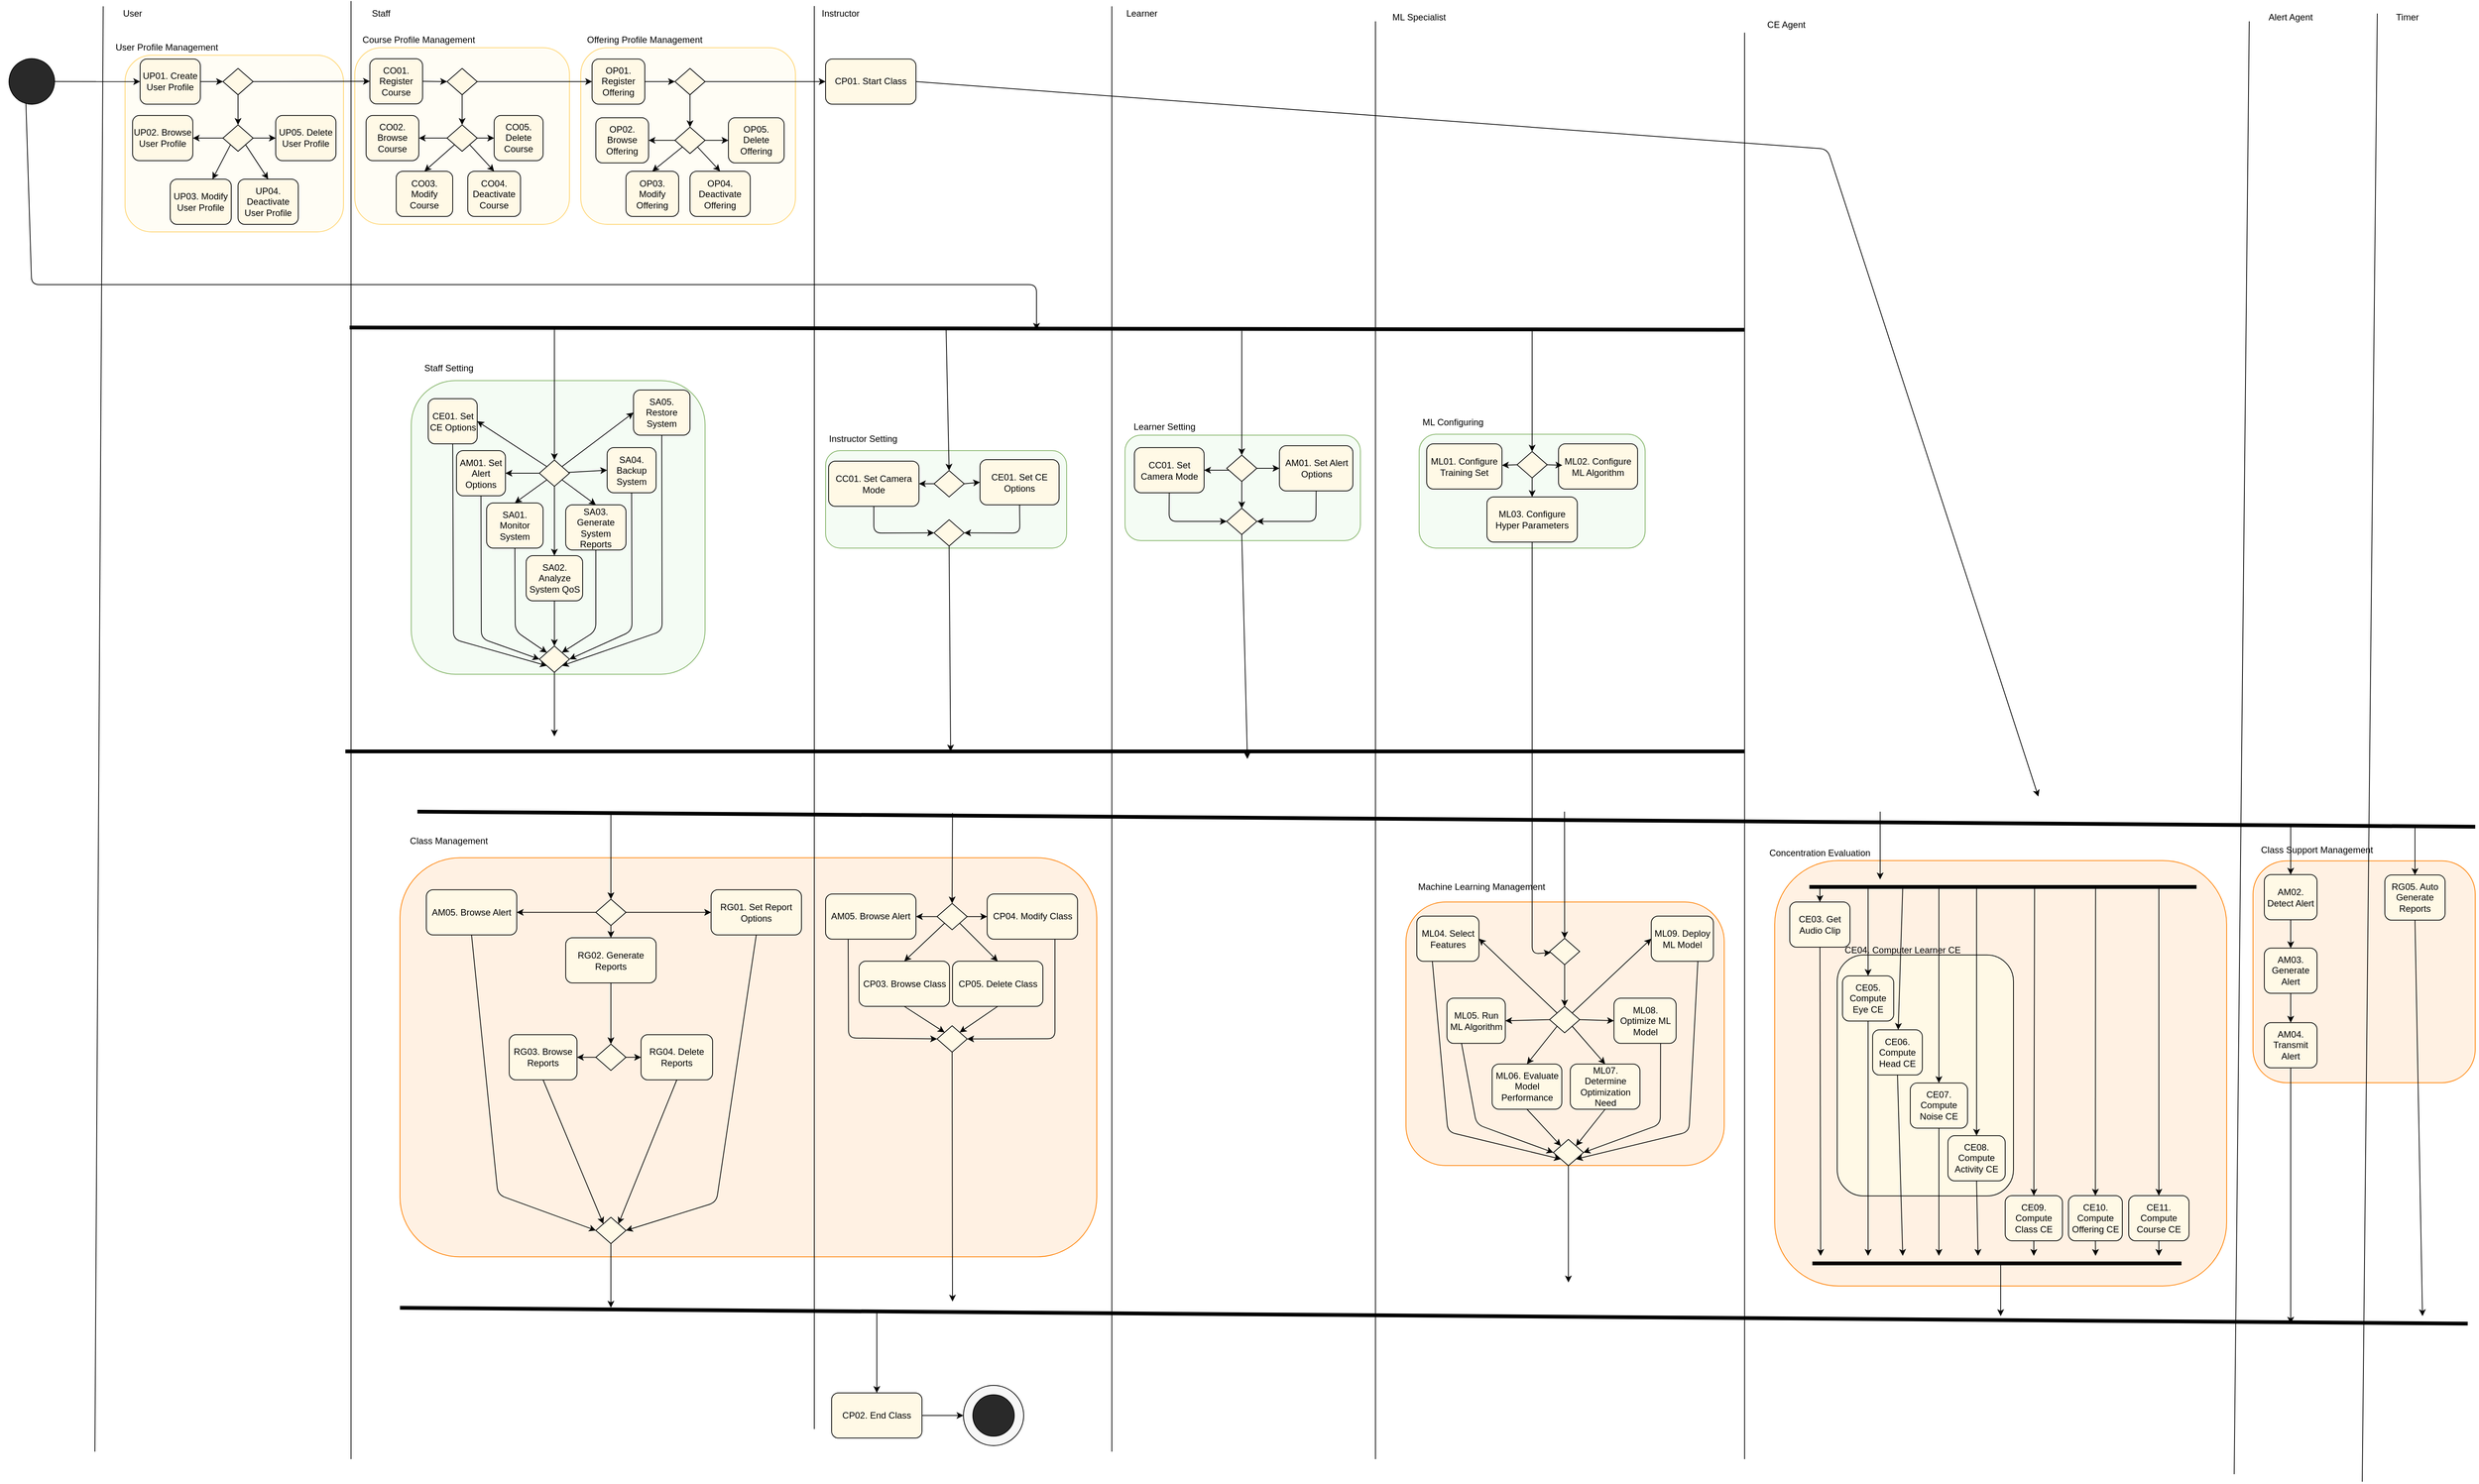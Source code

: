 <mxfile version="13.7.9" type="github">
  <diagram id="o5HTqguN4TyBWtxsFD9D" name="Page-1">
    <mxGraphModel dx="4063" dy="2026" grid="1" gridSize="10" guides="1" tooltips="1" connect="1" arrows="1" fold="1" page="1" pageScale="1" pageWidth="827" pageHeight="1169" math="0" shadow="0">
      <root>
        <mxCell id="0" />
        <mxCell id="1" parent="0" />
        <mxCell id="fRjeeRejCwsMr5DVCLFa-385" value="" style="rounded=1;whiteSpace=wrap;html=1;fillColor=#FFF1E3;strokeColor=#FF8000;" vertex="1" parent="1">
          <mxGeometry x="2360" y="1155" width="600" height="565" as="geometry" />
        </mxCell>
        <mxCell id="fRjeeRejCwsMr5DVCLFa-21" value="" style="rounded=1;whiteSpace=wrap;html=1;fillColor=#FFF9E6;" vertex="1" parent="1">
          <mxGeometry x="2443" y="1280.42" width="234" height="320" as="geometry" />
        </mxCell>
        <mxCell id="fRjeeRejCwsMr5DVCLFa-387" value="" style="rounded=1;whiteSpace=wrap;html=1;fillColor=#FFF1E3;strokeColor=#FF8000;" vertex="1" parent="1">
          <mxGeometry x="2995" y="1155.42" width="295" height="294.58" as="geometry" />
        </mxCell>
        <mxCell id="fRjeeRejCwsMr5DVCLFa-388" value="Class Support Management" style="text;html=1;strokeColor=none;fillColor=none;align=center;verticalAlign=middle;whiteSpace=wrap;rounded=0;" vertex="1" parent="1">
          <mxGeometry x="2990" y="1131.25" width="180" height="20" as="geometry" />
        </mxCell>
        <mxCell id="fRjeeRejCwsMr5DVCLFa-386" value="Concentration Evaluation" style="text;html=1;strokeColor=none;fillColor=none;align=center;verticalAlign=middle;whiteSpace=wrap;rounded=0;" vertex="1" parent="1">
          <mxGeometry x="2330" y="1135" width="180" height="20" as="geometry" />
        </mxCell>
        <mxCell id="fRjeeRejCwsMr5DVCLFa-381" value="" style="rounded=1;whiteSpace=wrap;html=1;fillColor=#FFF1E3;strokeColor=#FF8000;" vertex="1" parent="1">
          <mxGeometry x="1870.5" y="1210" width="422.5" height="350" as="geometry" />
        </mxCell>
        <mxCell id="fRjeeRejCwsMr5DVCLFa-382" value="Machine Learning Management " style="text;html=1;strokeColor=none;fillColor=none;align=center;verticalAlign=middle;whiteSpace=wrap;rounded=0;" vertex="1" parent="1">
          <mxGeometry x="1880.5" y="1180" width="180" height="20" as="geometry" />
        </mxCell>
        <mxCell id="fRjeeRejCwsMr5DVCLFa-377" value="" style="rounded=1;whiteSpace=wrap;html=1;fillColor=#FFF1E3;strokeColor=#FF8000;" vertex="1" parent="1">
          <mxGeometry x="535" y="1151.25" width="925" height="530" as="geometry" />
        </mxCell>
        <mxCell id="fRjeeRejCwsMr5DVCLFa-378" value="Class Management" style="text;html=1;strokeColor=none;fillColor=none;align=center;verticalAlign=middle;whiteSpace=wrap;rounded=0;" vertex="1" parent="1">
          <mxGeometry x="510" y="1118.75" width="180" height="20" as="geometry" />
        </mxCell>
        <mxCell id="fRjeeRejCwsMr5DVCLFa-375" value="" style="rounded=1;whiteSpace=wrap;html=1;strokeColor=#82b366;fillColor=#F4FCF4;" vertex="1" parent="1">
          <mxGeometry x="550" y="517.5" width="390" height="390" as="geometry" />
        </mxCell>
        <mxCell id="fRjeeRejCwsMr5DVCLFa-376" value="Staff Setting" style="text;html=1;strokeColor=none;fillColor=none;align=center;verticalAlign=middle;whiteSpace=wrap;rounded=0;" vertex="1" parent="1">
          <mxGeometry x="510" y="491.0" width="180" height="20" as="geometry" />
        </mxCell>
        <mxCell id="fRjeeRejCwsMr5DVCLFa-373" value="" style="rounded=1;whiteSpace=wrap;html=1;strokeColor=#82b366;fillColor=#F4FCF4;" vertex="1" parent="1">
          <mxGeometry x="1888" y="588.75" width="300" height="151.25" as="geometry" />
        </mxCell>
        <mxCell id="fRjeeRejCwsMr5DVCLFa-374" value="ML Configuring" style="text;html=1;strokeColor=none;fillColor=none;align=center;verticalAlign=middle;whiteSpace=wrap;rounded=0;" vertex="1" parent="1">
          <mxGeometry x="1843" y="562.5" width="180" height="20" as="geometry" />
        </mxCell>
        <mxCell id="fRjeeRejCwsMr5DVCLFa-371" value="" style="rounded=1;whiteSpace=wrap;html=1;strokeColor=#82b366;fillColor=#F4FCF4;" vertex="1" parent="1">
          <mxGeometry x="1497.5" y="590" width="312.5" height="140" as="geometry" />
        </mxCell>
        <mxCell id="fRjeeRejCwsMr5DVCLFa-372" value="Learner Setting" style="text;html=1;strokeColor=none;fillColor=none;align=center;verticalAlign=middle;whiteSpace=wrap;rounded=0;" vertex="1" parent="1">
          <mxGeometry x="1460" y="569.25" width="180" height="20" as="geometry" />
        </mxCell>
        <mxCell id="fRjeeRejCwsMr5DVCLFa-369" value="" style="rounded=1;whiteSpace=wrap;html=1;strokeColor=#82b366;fillColor=#F4FCF4;" vertex="1" parent="1">
          <mxGeometry x="1100" y="610.5" width="320" height="129.5" as="geometry" />
        </mxCell>
        <mxCell id="fRjeeRejCwsMr5DVCLFa-370" value="Instructor Setting" style="text;html=1;strokeColor=none;fillColor=none;align=center;verticalAlign=middle;whiteSpace=wrap;rounded=0;" vertex="1" parent="1">
          <mxGeometry x="1060" y="585.0" width="180" height="20" as="geometry" />
        </mxCell>
        <mxCell id="fRjeeRejCwsMr5DVCLFa-367" value="" style="rounded=1;whiteSpace=wrap;html=1;fillColor=#FFFDF5;strokeColor=#FFD36B;" vertex="1" parent="1">
          <mxGeometry x="775" y="75.42" width="285" height="234.58" as="geometry" />
        </mxCell>
        <mxCell id="fRjeeRejCwsMr5DVCLFa-365" value="" style="rounded=1;whiteSpace=wrap;html=1;fillColor=#FFFDF5;strokeColor=#FFD36B;" vertex="1" parent="1">
          <mxGeometry x="475" y="75.42" width="285" height="234.58" as="geometry" />
        </mxCell>
        <mxCell id="fRjeeRejCwsMr5DVCLFa-362" value="" style="rounded=1;whiteSpace=wrap;html=1;fillColor=#FFFDF5;strokeColor=#FFD36B;" vertex="1" parent="1">
          <mxGeometry x="170" y="85.42" width="290" height="234.58" as="geometry" />
        </mxCell>
        <mxCell id="fRjeeRejCwsMr5DVCLFa-1" value="" style="ellipse;whiteSpace=wrap;html=1;aspect=fixed;fillColor=#292929;direction=south;rotation=-30;" vertex="1" parent="1">
          <mxGeometry x="16" y="90" width="60.42" height="60.42" as="geometry" />
        </mxCell>
        <mxCell id="fRjeeRejCwsMr5DVCLFa-7" value="UP01. Create User Profile" style="rounded=1;whiteSpace=wrap;html=1;fillColor=#FFF9E6;" vertex="1" parent="1">
          <mxGeometry x="190" y="90.42" width="80" height="60" as="geometry" />
        </mxCell>
        <mxCell id="fRjeeRejCwsMr5DVCLFa-9" value="ML02. Configure ML Algorithm" style="rounded=1;whiteSpace=wrap;html=1;fillColor=#FFF9E6;" vertex="1" parent="1">
          <mxGeometry x="2073" y="601.5" width="105" height="60" as="geometry" />
        </mxCell>
        <mxCell id="fRjeeRejCwsMr5DVCLFa-10" value="ML01. Configure Training Set" style="rounded=1;whiteSpace=wrap;html=1;fillColor=#FFF9E6;" vertex="1" parent="1">
          <mxGeometry x="1898" y="601.5" width="100" height="60" as="geometry" />
        </mxCell>
        <mxCell id="fRjeeRejCwsMr5DVCLFa-11" value="RG05. Auto Generate Reports" style="rounded=1;whiteSpace=wrap;html=1;fillColor=#FFF9E6;" vertex="1" parent="1">
          <mxGeometry x="3170" y="1174.17" width="80" height="60" as="geometry" />
        </mxCell>
        <mxCell id="fRjeeRejCwsMr5DVCLFa-12" value="&lt;div&gt;&lt;span&gt;ML04. Select Features&lt;/span&gt;&lt;br&gt;&lt;/div&gt;" style="rounded=1;whiteSpace=wrap;html=1;fillColor=#FFF9E6;" vertex="1" parent="1">
          <mxGeometry x="1884.88" y="1228.75" width="82.5" height="60" as="geometry" />
        </mxCell>
        <mxCell id="fRjeeRejCwsMr5DVCLFa-13" value="ML05. Run ML Algorithm" style="rounded=1;whiteSpace=wrap;html=1;fillColor=#FFF9E6;" vertex="1" parent="1">
          <mxGeometry x="1924.88" y="1337.75" width="77.5" height="60" as="geometry" />
        </mxCell>
        <mxCell id="fRjeeRejCwsMr5DVCLFa-14" value="&lt;div&gt;CE11. Compute Course CE&lt;/div&gt;" style="rounded=1;whiteSpace=wrap;html=1;fillColor=#FFF9E6;" vertex="1" parent="1">
          <mxGeometry x="2830" y="1600" width="80" height="60" as="geometry" />
        </mxCell>
        <mxCell id="fRjeeRejCwsMr5DVCLFa-15" value="CE10. Compute Offering CE" style="rounded=1;whiteSpace=wrap;html=1;fillColor=#FFF9E6;" vertex="1" parent="1">
          <mxGeometry x="2750" y="1600" width="71.5" height="60" as="geometry" />
        </mxCell>
        <mxCell id="fRjeeRejCwsMr5DVCLFa-16" value="CE09. Compute Class CE" style="rounded=1;whiteSpace=wrap;html=1;fillColor=#FFF9E6;" vertex="1" parent="1">
          <mxGeometry x="2666" y="1600" width="76" height="60" as="geometry" />
        </mxCell>
        <mxCell id="fRjeeRejCwsMr5DVCLFa-17" value="CE08. Compute Activity CE" style="rounded=1;whiteSpace=wrap;html=1;fillColor=#FFF9E6;" vertex="1" parent="1">
          <mxGeometry x="2590" y="1520.42" width="76" height="60" as="geometry" />
        </mxCell>
        <mxCell id="fRjeeRejCwsMr5DVCLFa-18" value="CE07. Compute Noise CE" style="rounded=1;whiteSpace=wrap;html=1;fillColor=#FFF9E6;" vertex="1" parent="1">
          <mxGeometry x="2540" y="1450.42" width="76" height="60" as="geometry" />
        </mxCell>
        <mxCell id="fRjeeRejCwsMr5DVCLFa-19" value="CE06. Compute Head CE" style="rounded=1;whiteSpace=wrap;html=1;fillColor=#FFF9E6;" vertex="1" parent="1">
          <mxGeometry x="2490" y="1379.8" width="66" height="60" as="geometry" />
        </mxCell>
        <mxCell id="fRjeeRejCwsMr5DVCLFa-20" value="CE05. Compute Eye CE" style="rounded=1;whiteSpace=wrap;html=1;fillColor=#FFF9E6;" vertex="1" parent="1">
          <mxGeometry x="2450" y="1308.17" width="68" height="60" as="geometry" />
        </mxCell>
        <mxCell id="fRjeeRejCwsMr5DVCLFa-22" value="CE03. Get Audio Clip" style="rounded=1;whiteSpace=wrap;html=1;fillColor=#FFF9E6;" vertex="1" parent="1">
          <mxGeometry x="2380" y="1210" width="80" height="60" as="geometry" />
        </mxCell>
        <mxCell id="fRjeeRejCwsMr5DVCLFa-23" value="AM04. Transmit Alert" style="rounded=1;whiteSpace=wrap;html=1;fillColor=#FFF9E6;" vertex="1" parent="1">
          <mxGeometry x="3010" y="1370.25" width="70" height="60" as="geometry" />
        </mxCell>
        <mxCell id="fRjeeRejCwsMr5DVCLFa-24" value="AM03. Generate Alert" style="rounded=1;whiteSpace=wrap;html=1;fillColor=#FFF9E6;" vertex="1" parent="1">
          <mxGeometry x="3010" y="1271.25" width="70" height="60" as="geometry" />
        </mxCell>
        <mxCell id="fRjeeRejCwsMr5DVCLFa-25" value="AM02. Detect Alert" style="rounded=1;whiteSpace=wrap;html=1;fillColor=#FFF9E6;" vertex="1" parent="1">
          <mxGeometry x="3010" y="1173.63" width="70" height="60" as="geometry" />
        </mxCell>
        <mxCell id="fRjeeRejCwsMr5DVCLFa-26" value="RG04. Delete Reports" style="rounded=1;whiteSpace=wrap;html=1;fillColor=#FFF9E6;" vertex="1" parent="1">
          <mxGeometry x="855" y="1386.25" width="95" height="60" as="geometry" />
        </mxCell>
        <mxCell id="fRjeeRejCwsMr5DVCLFa-27" value="RG03. Browse Reports" style="rounded=1;whiteSpace=wrap;html=1;fillColor=#FFF9E6;" vertex="1" parent="1">
          <mxGeometry x="680" y="1386.25" width="90" height="60" as="geometry" />
        </mxCell>
        <mxCell id="fRjeeRejCwsMr5DVCLFa-28" value="RG02. Generate Reports" style="rounded=1;whiteSpace=wrap;html=1;fillColor=#FFF9E6;" vertex="1" parent="1">
          <mxGeometry x="755" y="1257.5" width="120" height="60" as="geometry" />
        </mxCell>
        <mxCell id="fRjeeRejCwsMr5DVCLFa-29" value="RG01. Set Report Options" style="rounded=1;whiteSpace=wrap;html=1;fillColor=#FFF9E6;" vertex="1" parent="1">
          <mxGeometry x="948" y="1193.75" width="120" height="60" as="geometry" />
        </mxCell>
        <mxCell id="fRjeeRejCwsMr5DVCLFa-30" value="SA05. Restore System" style="rounded=1;whiteSpace=wrap;html=1;fillColor=#FFF9E6;" vertex="1" parent="1">
          <mxGeometry x="845" y="530" width="75" height="60" as="geometry" />
        </mxCell>
        <mxCell id="fRjeeRejCwsMr5DVCLFa-31" value="SA01. Monitor System" style="rounded=1;whiteSpace=wrap;html=1;fillColor=#FFF9E6;" vertex="1" parent="1">
          <mxGeometry x="650" y="680" width="75" height="60" as="geometry" />
        </mxCell>
        <mxCell id="fRjeeRejCwsMr5DVCLFa-32" value="SA04. Backup System" style="rounded=1;whiteSpace=wrap;html=1;fillColor=#FFF9E6;" vertex="1" parent="1">
          <mxGeometry x="810" y="606.5" width="65" height="60" as="geometry" />
        </mxCell>
        <mxCell id="fRjeeRejCwsMr5DVCLFa-33" value="SA03. Generate System Reports" style="rounded=1;whiteSpace=wrap;html=1;fillColor=#FFF9E6;" vertex="1" parent="1">
          <mxGeometry x="755" y="682.5" width="80" height="60" as="geometry" />
        </mxCell>
        <mxCell id="fRjeeRejCwsMr5DVCLFa-34" value="&lt;div&gt;&lt;span&gt;SA02. Analyze System QoS&lt;/span&gt;&lt;br&gt;&lt;/div&gt;" style="rounded=1;whiteSpace=wrap;html=1;fillColor=#FFF9E6;" vertex="1" parent="1">
          <mxGeometry x="702.5" y="750" width="75" height="60" as="geometry" />
        </mxCell>
        <mxCell id="fRjeeRejCwsMr5DVCLFa-35" value="CE01. Set CE Options" style="rounded=1;whiteSpace=wrap;html=1;fillColor=#FFF9E6;" vertex="1" parent="1">
          <mxGeometry x="572.5" y="541.5" width="65" height="60" as="geometry" />
        </mxCell>
        <mxCell id="fRjeeRejCwsMr5DVCLFa-36" value="AM05. Browse Alert" style="rounded=1;whiteSpace=wrap;html=1;fillColor=#FFF9E6;" vertex="1" parent="1">
          <mxGeometry x="1100" y="1199.38" width="120" height="60" as="geometry" />
        </mxCell>
        <mxCell id="fRjeeRejCwsMr5DVCLFa-37" value="CE01. Set CE Options" style="rounded=1;whiteSpace=wrap;html=1;fillColor=#FFF9E6;" vertex="1" parent="1">
          <mxGeometry x="1305" y="622.5" width="105" height="60" as="geometry" />
        </mxCell>
        <mxCell id="fRjeeRejCwsMr5DVCLFa-321" value="" style="edgeStyle=orthogonalEdgeStyle;rounded=0;orthogonalLoop=1;jettySize=auto;html=1;strokeWidth=1;" edge="1" parent="1" source="fRjeeRejCwsMr5DVCLFa-38" target="fRjeeRejCwsMr5DVCLFa-316">
          <mxGeometry relative="1" as="geometry" />
        </mxCell>
        <mxCell id="fRjeeRejCwsMr5DVCLFa-38" value="&lt;div&gt;AM01. Set Alert Options&lt;/div&gt;" style="rounded=1;whiteSpace=wrap;html=1;fillColor=#FFF9E6;" vertex="1" parent="1">
          <mxGeometry x="1702.5" y="604" width="97.5" height="60" as="geometry" />
        </mxCell>
        <mxCell id="fRjeeRejCwsMr5DVCLFa-39" value="CC01. Set Camera Mode" style="rounded=1;whiteSpace=wrap;html=1;fillColor=#FFF9E6;" vertex="1" parent="1">
          <mxGeometry x="1510" y="606.5" width="92.5" height="60" as="geometry" />
        </mxCell>
        <mxCell id="fRjeeRejCwsMr5DVCLFa-40" value="CP05. Delete Class" style="rounded=1;whiteSpace=wrap;html=1;fillColor=#FFF9E6;" vertex="1" parent="1">
          <mxGeometry x="1268.5" y="1288.63" width="120" height="60" as="geometry" />
        </mxCell>
        <mxCell id="fRjeeRejCwsMr5DVCLFa-41" value="CP04. Modify Class" style="rounded=1;whiteSpace=wrap;html=1;fillColor=#FFF9E6;" vertex="1" parent="1">
          <mxGeometry x="1314.5" y="1199.38" width="120" height="60" as="geometry" />
        </mxCell>
        <mxCell id="fRjeeRejCwsMr5DVCLFa-42" value="CP03. Browse Class" style="rounded=1;whiteSpace=wrap;html=1;fillColor=#FFF9E6;" vertex="1" parent="1">
          <mxGeometry x="1144.5" y="1288.63" width="120" height="60" as="geometry" />
        </mxCell>
        <mxCell id="fRjeeRejCwsMr5DVCLFa-43" value="OP02. Browse Offering" style="rounded=1;whiteSpace=wrap;html=1;fillColor=#FFF9E6;" vertex="1" parent="1">
          <mxGeometry x="795" y="168.42" width="70" height="60" as="geometry" />
        </mxCell>
        <mxCell id="fRjeeRejCwsMr5DVCLFa-44" value="OP05. Delete Offering" style="rounded=1;whiteSpace=wrap;html=1;fillColor=#FFF9E6;" vertex="1" parent="1">
          <mxGeometry x="971" y="168.42" width="74" height="60" as="geometry" />
        </mxCell>
        <mxCell id="fRjeeRejCwsMr5DVCLFa-45" value="OP04. Deactivate Offering" style="rounded=1;whiteSpace=wrap;html=1;fillColor=#FFF9E6;" vertex="1" parent="1">
          <mxGeometry x="920" y="239.5" width="80" height="60" as="geometry" />
        </mxCell>
        <mxCell id="fRjeeRejCwsMr5DVCLFa-46" value="OP03. Modify Offering" style="rounded=1;whiteSpace=wrap;html=1;fillColor=#FFF9E6;" vertex="1" parent="1">
          <mxGeometry x="835" y="239.5" width="70" height="60" as="geometry" />
        </mxCell>
        <mxCell id="fRjeeRejCwsMr5DVCLFa-47" value="CO05. Delete Course" style="rounded=1;whiteSpace=wrap;html=1;fillColor=#FFF9E6;" vertex="1" parent="1">
          <mxGeometry x="660" y="165.42" width="65" height="60" as="geometry" />
        </mxCell>
        <mxCell id="fRjeeRejCwsMr5DVCLFa-48" value="CO02. Browse Course" style="rounded=1;whiteSpace=wrap;html=1;fillColor=#FFF9E6;" vertex="1" parent="1">
          <mxGeometry x="490" y="165.42" width="70" height="60" as="geometry" />
        </mxCell>
        <mxCell id="fRjeeRejCwsMr5DVCLFa-49" value="CO04. Deactivate Course" style="rounded=1;whiteSpace=wrap;html=1;fillColor=#FFF9E6;" vertex="1" parent="1">
          <mxGeometry x="625" y="239.5" width="70" height="60" as="geometry" />
        </mxCell>
        <mxCell id="fRjeeRejCwsMr5DVCLFa-50" value="CO03. Modify Course" style="rounded=1;whiteSpace=wrap;html=1;fillColor=#FFF9E6;" vertex="1" parent="1">
          <mxGeometry x="530" y="239.5" width="75" height="60" as="geometry" />
        </mxCell>
        <mxCell id="fRjeeRejCwsMr5DVCLFa-51" value="UP05. Delete User Profile" style="rounded=1;whiteSpace=wrap;html=1;fillColor=#FFF9E6;" vertex="1" parent="1">
          <mxGeometry x="370" y="165.42" width="80" height="60" as="geometry" />
        </mxCell>
        <mxCell id="fRjeeRejCwsMr5DVCLFa-52" value="UP04. Deactivate User Profile" style="rounded=1;whiteSpace=wrap;html=1;fillColor=#FFF9E6;" vertex="1" parent="1">
          <mxGeometry x="320" y="250" width="80" height="60" as="geometry" />
        </mxCell>
        <mxCell id="fRjeeRejCwsMr5DVCLFa-53" value="UP03. Modify User Profile" style="rounded=1;whiteSpace=wrap;html=1;fillColor=#FFF9E6;" vertex="1" parent="1">
          <mxGeometry x="230" y="250" width="81" height="60" as="geometry" />
        </mxCell>
        <mxCell id="fRjeeRejCwsMr5DVCLFa-54" value="UP02. Browse User Profile" style="rounded=1;whiteSpace=wrap;html=1;fillColor=#FFF9E6;" vertex="1" parent="1">
          <mxGeometry x="180" y="165.42" width="80" height="60" as="geometry" />
        </mxCell>
        <mxCell id="fRjeeRejCwsMr5DVCLFa-58" value="CC01. Set Camera Mode" style="rounded=1;whiteSpace=wrap;html=1;fillColor=#FFF9E6;" vertex="1" parent="1">
          <mxGeometry x="1104" y="624.5" width="120" height="60" as="geometry" />
        </mxCell>
        <mxCell id="fRjeeRejCwsMr5DVCLFa-70" value="User" style="text;html=1;strokeColor=none;fillColor=none;align=center;verticalAlign=middle;whiteSpace=wrap;rounded=0;" vertex="1" parent="1">
          <mxGeometry x="160" y="20.42" width="40" height="20" as="geometry" />
        </mxCell>
        <mxCell id="fRjeeRejCwsMr5DVCLFa-71" value="" style="endArrow=none;html=1;" edge="1" parent="1">
          <mxGeometry width="50" height="50" relative="1" as="geometry">
            <mxPoint x="470" y="1950" as="sourcePoint" />
            <mxPoint x="470" y="13.42" as="targetPoint" />
          </mxGeometry>
        </mxCell>
        <mxCell id="fRjeeRejCwsMr5DVCLFa-72" value="" style="endArrow=classic;html=1;entryX=0;entryY=0.5;entryDx=0;entryDy=0;" edge="1" parent="1" source="fRjeeRejCwsMr5DVCLFa-1" target="fRjeeRejCwsMr5DVCLFa-7">
          <mxGeometry width="50" height="50" relative="1" as="geometry">
            <mxPoint x="490" y="130.42" as="sourcePoint" />
            <mxPoint x="660" y="30.42" as="targetPoint" />
          </mxGeometry>
        </mxCell>
        <mxCell id="fRjeeRejCwsMr5DVCLFa-73" value="Staff" style="text;html=1;strokeColor=none;fillColor=none;align=center;verticalAlign=middle;whiteSpace=wrap;rounded=0;" vertex="1" parent="1">
          <mxGeometry x="490" y="20.42" width="40" height="20" as="geometry" />
        </mxCell>
        <mxCell id="fRjeeRejCwsMr5DVCLFa-77" value="Instructor" style="text;html=1;strokeColor=none;fillColor=none;align=center;verticalAlign=middle;whiteSpace=wrap;rounded=0;" vertex="1" parent="1">
          <mxGeometry x="1100" y="20.42" width="40" height="20" as="geometry" />
        </mxCell>
        <mxCell id="fRjeeRejCwsMr5DVCLFa-89" value="Learner" style="text;html=1;strokeColor=none;fillColor=none;align=center;verticalAlign=middle;whiteSpace=wrap;rounded=0;" vertex="1" parent="1">
          <mxGeometry x="1500" y="20.42" width="40" height="20" as="geometry" />
        </mxCell>
        <mxCell id="fRjeeRejCwsMr5DVCLFa-97" value="" style="group" vertex="1" connectable="0" parent="1">
          <mxGeometry x="1293" y="1878" width="80" height="80" as="geometry" />
        </mxCell>
        <mxCell id="fRjeeRejCwsMr5DVCLFa-5" value="" style="group" vertex="1" connectable="0" parent="fRjeeRejCwsMr5DVCLFa-97">
          <mxGeometry width="80" height="80" as="geometry" />
        </mxCell>
        <mxCell id="fRjeeRejCwsMr5DVCLFa-3" value="" style="ellipse;whiteSpace=wrap;html=1;aspect=fixed;fillColor=#F7F7F7;" vertex="1" parent="fRjeeRejCwsMr5DVCLFa-5">
          <mxGeometry x="-10" y="-26" width="80" height="80" as="geometry" />
        </mxCell>
        <mxCell id="fRjeeRejCwsMr5DVCLFa-2" value="" style="ellipse;whiteSpace=wrap;html=1;aspect=fixed;fillColor=#292929;" vertex="1" parent="fRjeeRejCwsMr5DVCLFa-5">
          <mxGeometry x="2.5" y="-13.5" width="55" height="55" as="geometry" />
        </mxCell>
        <mxCell id="fRjeeRejCwsMr5DVCLFa-100" value="AM05. Browse Alert" style="rounded=1;whiteSpace=wrap;html=1;fillColor=#FFF9E6;" vertex="1" parent="1">
          <mxGeometry x="570" y="1193.75" width="120" height="60" as="geometry" />
        </mxCell>
        <mxCell id="fRjeeRejCwsMr5DVCLFa-102" value="&lt;div&gt;AM01. Set Alert Options&lt;/div&gt;" style="rounded=1;whiteSpace=wrap;html=1;fillColor=#FFF9E6;" vertex="1" parent="1">
          <mxGeometry x="610" y="610.5" width="65" height="60" as="geometry" />
        </mxCell>
        <mxCell id="fRjeeRejCwsMr5DVCLFa-103" value="" style="endArrow=classic;html=1;entryX=0.5;entryY=0;entryDx=0;entryDy=0;exitX=0.5;exitY=1;exitDx=0;exitDy=0;" edge="1" parent="1" source="fRjeeRejCwsMr5DVCLFa-28" target="fRjeeRejCwsMr5DVCLFa-234">
          <mxGeometry width="50" height="50" relative="1" as="geometry">
            <mxPoint x="815" y="1342.25" as="sourcePoint" />
            <mxPoint x="1035" y="1262.25" as="targetPoint" />
          </mxGeometry>
        </mxCell>
        <mxCell id="fRjeeRejCwsMr5DVCLFa-105" value="Alert Agent" style="text;html=1;strokeColor=none;fillColor=none;align=center;verticalAlign=middle;whiteSpace=wrap;rounded=0;" vertex="1" parent="1">
          <mxGeometry x="2980" y="25.42" width="130" height="20" as="geometry" />
        </mxCell>
        <mxCell id="fRjeeRejCwsMr5DVCLFa-106" value="" style="endArrow=classic;html=1;entryX=0.5;entryY=0;entryDx=0;entryDy=0;exitX=0.5;exitY=1;exitDx=0;exitDy=0;" edge="1" parent="1" source="fRjeeRejCwsMr5DVCLFa-25" target="fRjeeRejCwsMr5DVCLFa-24">
          <mxGeometry width="50" height="50" relative="1" as="geometry">
            <mxPoint x="2985" y="1445.42" as="sourcePoint" />
            <mxPoint x="3035" y="1395.42" as="targetPoint" />
          </mxGeometry>
        </mxCell>
        <mxCell id="fRjeeRejCwsMr5DVCLFa-107" value="" style="endArrow=classic;html=1;entryX=0.5;entryY=0;entryDx=0;entryDy=0;" edge="1" parent="1" source="fRjeeRejCwsMr5DVCLFa-24" target="fRjeeRejCwsMr5DVCLFa-23">
          <mxGeometry width="50" height="50" relative="1" as="geometry">
            <mxPoint x="2985" y="1445.42" as="sourcePoint" />
            <mxPoint x="3042" y="1385.42" as="targetPoint" />
          </mxGeometry>
        </mxCell>
        <mxCell id="fRjeeRejCwsMr5DVCLFa-111" value="CE Agent" style="text;html=1;align=center;verticalAlign=middle;resizable=0;points=[];autosize=1;" vertex="1" parent="1">
          <mxGeometry x="2340" y="35.42" width="70" height="20" as="geometry" />
        </mxCell>
        <mxCell id="fRjeeRejCwsMr5DVCLFa-119" value="Timer" style="text;html=1;strokeColor=none;fillColor=none;align=center;verticalAlign=middle;whiteSpace=wrap;rounded=0;" vertex="1" parent="1">
          <mxGeometry x="3180" y="25.42" width="40" height="20" as="geometry" />
        </mxCell>
        <mxCell id="fRjeeRejCwsMr5DVCLFa-123" value="" style="endArrow=classic;html=1;entryX=0.5;entryY=0;entryDx=0;entryDy=0;" edge="1" parent="1" target="fRjeeRejCwsMr5DVCLFa-310">
          <mxGeometry width="50" height="50" relative="1" as="geometry">
            <mxPoint x="1652.5" y="451.5" as="sourcePoint" />
            <mxPoint x="1540.5" y="1101.5" as="targetPoint" />
          </mxGeometry>
        </mxCell>
        <mxCell id="fRjeeRejCwsMr5DVCLFa-124" value="ML03. Configure Hyper Parameters" style="rounded=1;whiteSpace=wrap;html=1;fillColor=#FFF9E6;" vertex="1" parent="1">
          <mxGeometry x="1978" y="672.0" width="120" height="60" as="geometry" />
        </mxCell>
        <mxCell id="fRjeeRejCwsMr5DVCLFa-125" value="ML Specialist" style="text;html=1;strokeColor=none;fillColor=none;align=center;verticalAlign=middle;whiteSpace=wrap;rounded=0;" vertex="1" parent="1">
          <mxGeometry x="1843" y="25.42" width="90" height="20" as="geometry" />
        </mxCell>
        <mxCell id="fRjeeRejCwsMr5DVCLFa-126" value="" style="endArrow=classic;html=1;exitX=0.5;exitY=1;exitDx=0;exitDy=0;" edge="1" parent="1" source="fRjeeRejCwsMr5DVCLFa-124" target="fRjeeRejCwsMr5DVCLFa-183">
          <mxGeometry width="50" height="50" relative="1" as="geometry">
            <mxPoint x="2298" y="1795.42" as="sourcePoint" />
            <mxPoint x="2388" y="1785.42" as="targetPoint" />
            <Array as="points">
              <mxPoint x="2038" y="1279" />
            </Array>
          </mxGeometry>
        </mxCell>
        <mxCell id="fRjeeRejCwsMr5DVCLFa-127" value="&lt;div&gt;&lt;span&gt;ML06. Evaluate Model Performance&lt;/span&gt;&lt;br&gt;&lt;/div&gt;" style="rounded=1;whiteSpace=wrap;html=1;fillColor=#FFF9E6;" vertex="1" parent="1">
          <mxGeometry x="1984.88" y="1425.25" width="92.5" height="60" as="geometry" />
        </mxCell>
        <mxCell id="fRjeeRejCwsMr5DVCLFa-128" value="ML07. Determine Optimization Need" style="rounded=1;whiteSpace=wrap;html=1;fillColor=#FFF9E6;" vertex="1" parent="1">
          <mxGeometry x="2088.63" y="1425.25" width="92.5" height="60" as="geometry" />
        </mxCell>
        <mxCell id="fRjeeRejCwsMr5DVCLFa-129" value="ML08. Optimize ML Model" style="rounded=1;whiteSpace=wrap;html=1;fillColor=#FFF9E6;" vertex="1" parent="1">
          <mxGeometry x="2146.63" y="1337.75" width="82.5" height="60" as="geometry" />
        </mxCell>
        <mxCell id="fRjeeRejCwsMr5DVCLFa-130" value="&lt;div&gt;ML09. Deploy ML Model&lt;/div&gt;" style="rounded=1;whiteSpace=wrap;html=1;fillColor=#FFF9E6;" vertex="1" parent="1">
          <mxGeometry x="2196.13" y="1228.75" width="82.5" height="60" as="geometry" />
        </mxCell>
        <mxCell id="fRjeeRejCwsMr5DVCLFa-134" value="" style="rhombus;whiteSpace=wrap;html=1;strokeColor=#000000;fillColor=#FFF9E6;" vertex="1" parent="1">
          <mxGeometry x="300" y="102.92" width="40" height="35" as="geometry" />
        </mxCell>
        <mxCell id="fRjeeRejCwsMr5DVCLFa-135" value="" style="endArrow=classic;html=1;exitX=1;exitY=0.5;exitDx=0;exitDy=0;entryX=0;entryY=0.5;entryDx=0;entryDy=0;" edge="1" parent="1" source="fRjeeRejCwsMr5DVCLFa-7" target="fRjeeRejCwsMr5DVCLFa-134">
          <mxGeometry width="50" height="50" relative="1" as="geometry">
            <mxPoint x="-380" y="630.42" as="sourcePoint" />
            <mxPoint x="620" y="180.42" as="targetPoint" />
          </mxGeometry>
        </mxCell>
        <mxCell id="fRjeeRejCwsMr5DVCLFa-137" value="" style="endArrow=classic;html=1;exitX=1;exitY=0.5;exitDx=0;exitDy=0;entryX=0;entryY=0.5;entryDx=0;entryDy=0;" edge="1" parent="1" source="fRjeeRejCwsMr5DVCLFa-134" target="fRjeeRejCwsMr5DVCLFa-148">
          <mxGeometry width="50" height="50" relative="1" as="geometry">
            <mxPoint x="770" y="110.42" as="sourcePoint" />
            <mxPoint x="760" y="198.42" as="targetPoint" />
          </mxGeometry>
        </mxCell>
        <mxCell id="fRjeeRejCwsMr5DVCLFa-144" value="" style="endArrow=classic;html=1;exitX=0.5;exitY=1;exitDx=0;exitDy=0;entryX=0.5;entryY=0;entryDx=0;entryDy=0;" edge="1" parent="1" source="fRjeeRejCwsMr5DVCLFa-134" target="fRjeeRejCwsMr5DVCLFa-210">
          <mxGeometry width="50" height="50" relative="1" as="geometry">
            <mxPoint x="650" y="207.92" as="sourcePoint" />
            <mxPoint x="620" y="260.42" as="targetPoint" />
          </mxGeometry>
        </mxCell>
        <mxCell id="fRjeeRejCwsMr5DVCLFa-148" value="CO01. Register Course" style="rounded=1;whiteSpace=wrap;html=1;fillColor=#FFF9E6;" vertex="1" parent="1">
          <mxGeometry x="495" y="90" width="70" height="60" as="geometry" />
        </mxCell>
        <mxCell id="fRjeeRejCwsMr5DVCLFa-149" value="OP01. Register Offering" style="rounded=1;whiteSpace=wrap;html=1;fillColor=#FFF9E6;" vertex="1" parent="1">
          <mxGeometry x="790" y="90.42" width="70" height="60" as="geometry" />
        </mxCell>
        <mxCell id="fRjeeRejCwsMr5DVCLFa-150" value="" style="endArrow=classic;html=1;exitX=1;exitY=0.5;exitDx=0;exitDy=0;" edge="1" parent="1" source="fRjeeRejCwsMr5DVCLFa-161" target="fRjeeRejCwsMr5DVCLFa-149">
          <mxGeometry width="50" height="50" relative="1" as="geometry">
            <mxPoint x="630" y="225.42" as="sourcePoint" />
            <mxPoint x="970" y="120.42" as="targetPoint" />
          </mxGeometry>
        </mxCell>
        <mxCell id="fRjeeRejCwsMr5DVCLFa-151" value="" style="endArrow=classic;html=1;entryX=0;entryY=0.5;entryDx=0;entryDy=0;exitX=1;exitY=0.5;exitDx=0;exitDy=0;" edge="1" parent="1" source="fRjeeRejCwsMr5DVCLFa-165" target="fRjeeRejCwsMr5DVCLFa-153">
          <mxGeometry width="50" height="50" relative="1" as="geometry">
            <mxPoint x="1597" y="205.42" as="sourcePoint" />
            <mxPoint x="1210" y="212.92" as="targetPoint" />
          </mxGeometry>
        </mxCell>
        <mxCell id="fRjeeRejCwsMr5DVCLFa-152" value="" style="endArrow=none;html=1;" edge="1" parent="1">
          <mxGeometry width="50" height="50" relative="1" as="geometry">
            <mxPoint x="1085" y="1910" as="sourcePoint" />
            <mxPoint x="1085" y="20.0" as="targetPoint" />
          </mxGeometry>
        </mxCell>
        <mxCell id="fRjeeRejCwsMr5DVCLFa-153" value="CP01. Start Class" style="rounded=1;whiteSpace=wrap;html=1;fillColor=#FFF9E6;" vertex="1" parent="1">
          <mxGeometry x="1100" y="90.42" width="120" height="60" as="geometry" />
        </mxCell>
        <mxCell id="fRjeeRejCwsMr5DVCLFa-157" value="CP02. End Class" style="rounded=1;whiteSpace=wrap;html=1;fillColor=#FFF9E6;" vertex="1" parent="1">
          <mxGeometry x="1108" y="1862" width="120" height="60" as="geometry" />
        </mxCell>
        <mxCell id="fRjeeRejCwsMr5DVCLFa-159" value="" style="endArrow=classic;html=1;" edge="1" parent="1" target="fRjeeRejCwsMr5DVCLFa-157">
          <mxGeometry width="50" height="50" relative="1" as="geometry">
            <mxPoint x="1168" y="1754" as="sourcePoint" />
            <mxPoint x="1028" y="722" as="targetPoint" />
          </mxGeometry>
        </mxCell>
        <mxCell id="fRjeeRejCwsMr5DVCLFa-161" value="&lt;span style=&quot;color: rgba(0 , 0 , 0 , 0) ; font-family: monospace ; font-size: 0px&quot;&gt;%3CmxGraphModel%3E%3Croot%3E%3CmxCell%20id%3D%220%22%2F%3E%3CmxCell%20id%3D%221%22%20parent%3D%220%22%2F%3E%3CmxCell%20id%3D%222%22%20value%3D%22%22%20style%3D%22rhombus%3BwhiteSpace%3Dwrap%3Bhtml%3D1%3BstrokeColor%3D%23000000%3BfillColor%3D%23FFF9E6%3B%22%20vertex%3D%221%22%20parent%3D%221%22%3E%3CmxGeometry%20x%3D%222720%22%20y%3D%22-220%22%20width%3D%2240%22%20height%3D%2235%22%20as%3D%22geometry%22%2F%3E%3C%2FmxCell%3E%3C%2Froot%3E%3C%2FmxGraphModel%3E&lt;/span&gt;" style="rhombus;whiteSpace=wrap;html=1;strokeColor=#000000;fillColor=#FFF9E6;" vertex="1" parent="1">
          <mxGeometry x="597.5" y="102.92" width="40" height="35" as="geometry" />
        </mxCell>
        <mxCell id="fRjeeRejCwsMr5DVCLFa-162" value="" style="endArrow=classic;html=1;exitX=1;exitY=0.5;exitDx=0;exitDy=0;entryX=0;entryY=0.5;entryDx=0;entryDy=0;" edge="1" parent="1" source="fRjeeRejCwsMr5DVCLFa-148" target="fRjeeRejCwsMr5DVCLFa-161">
          <mxGeometry width="50" height="50" relative="1" as="geometry">
            <mxPoint x="495" y="207.5" as="sourcePoint" />
            <mxPoint x="615" y="207.5" as="targetPoint" />
          </mxGeometry>
        </mxCell>
        <mxCell id="fRjeeRejCwsMr5DVCLFa-164" value="" style="endArrow=classic;html=1;exitX=0.5;exitY=1;exitDx=0;exitDy=0;entryX=0.5;entryY=0;entryDx=0;entryDy=0;" edge="1" parent="1" source="fRjeeRejCwsMr5DVCLFa-161" target="fRjeeRejCwsMr5DVCLFa-220">
          <mxGeometry width="50" height="50" relative="1" as="geometry">
            <mxPoint x="775" y="210.0" as="sourcePoint" />
            <mxPoint x="705" y="220.0" as="targetPoint" />
          </mxGeometry>
        </mxCell>
        <mxCell id="fRjeeRejCwsMr5DVCLFa-165" value="&lt;span style=&quot;color: rgba(0 , 0 , 0 , 0) ; font-family: monospace ; font-size: 0px&quot;&gt;%3CmxGraphModel%3E%3Croot%3E%3CmxCell%20id%3D%220%22%2F%3E%3CmxCell%20id%3D%221%22%20parent%3D%220%22%2F%3E%3CmxCell%20id%3D%222%22%20value%3D%22%26lt%3Bspan%20style%3D%26quot%3Bcolor%3A%20rgba(0%20%2C%200%20%2C%200%20%2C%200)%20%3B%20font-family%3A%20monospace%20%3B%20font-size%3A%200px%26quot%3B%26gt%3B%253CmxGraphModel%253E%253Croot%253E%253CmxCell%2520id%253D%25220%2522%252F%253E%253CmxCell%2520id%253D%25221%2522%2520parent%253D%25220%2522%252F%253E%253CmxCell%2520id%253D%25222%2522%2520value%253D%2522%2522%2520style%253D%2522rhombus%253BwhiteSpace%253Dwrap%253Bhtml%253D1%253BstrokeColor%253D%2523000000%253BfillColor%253D%2523FFF9E6%253B%2522%2520vertex%253D%25221%2522%2520parent%253D%25221%2522%253E%253CmxGeometry%2520x%253D%25222720%2522%2520y%253D%2522-220%2522%2520width%253D%252240%2522%2520height%253D%252235%2522%2520as%253D%2522geometry%2522%252F%253E%253C%252FmxCell%253E%253C%252Froot%253E%253C%252FmxGraphModel%253E%26lt%3B%2Fspan%26gt%3B%22%20style%3D%22rhombus%3BwhiteSpace%3Dwrap%3Bhtml%3D1%3BstrokeColor%3D%23000000%3BfillColor%3D%23FFF9E6%3B%22%20vertex%3D%221%22%20parent%3D%221%22%3E%3CmxGeometry%20x%3D%222960%22%20y%3D%22-297.5%22%20width%3D%2240%22%20height%3D%2235%22%20as%3D%22geometry%22%2F%3E%3C%2FmxCell%3E%3C%2Froot%3E%3C%2FmxGraphModel%3E&lt;/span&gt;" style="rhombus;whiteSpace=wrap;html=1;strokeColor=#000000;fillColor=#FFF9E6;" vertex="1" parent="1">
          <mxGeometry x="900" y="102.92" width="40" height="35" as="geometry" />
        </mxCell>
        <mxCell id="fRjeeRejCwsMr5DVCLFa-166" value="" style="endArrow=classic;html=1;" edge="1" parent="1" source="fRjeeRejCwsMr5DVCLFa-149" target="fRjeeRejCwsMr5DVCLFa-165">
          <mxGeometry width="50" height="50" relative="1" as="geometry">
            <mxPoint x="1020" y="212.92" as="sourcePoint" />
            <mxPoint x="1050" y="212.92" as="targetPoint" />
          </mxGeometry>
        </mxCell>
        <mxCell id="fRjeeRejCwsMr5DVCLFa-167" value="" style="endArrow=classic;html=1;exitX=0.5;exitY=1;exitDx=0;exitDy=0;entryX=0.5;entryY=0;entryDx=0;entryDy=0;" edge="1" parent="1" source="fRjeeRejCwsMr5DVCLFa-165" target="fRjeeRejCwsMr5DVCLFa-224">
          <mxGeometry width="50" height="50" relative="1" as="geometry">
            <mxPoint x="1070" y="230.42" as="sourcePoint" />
            <mxPoint x="1270" y="265.42" as="targetPoint" />
          </mxGeometry>
        </mxCell>
        <mxCell id="fRjeeRejCwsMr5DVCLFa-173" value="" style="endArrow=classic;html=1;exitX=1;exitY=0.5;exitDx=0;exitDy=0;" edge="1" parent="1" source="fRjeeRejCwsMr5DVCLFa-153">
          <mxGeometry width="50" height="50" relative="1" as="geometry">
            <mxPoint x="1680" y="134.17" as="sourcePoint" />
            <mxPoint x="2710" y="1070" as="targetPoint" />
            <Array as="points">
              <mxPoint x="2430" y="210" />
            </Array>
          </mxGeometry>
        </mxCell>
        <mxCell id="fRjeeRejCwsMr5DVCLFa-174" value="" style="endArrow=none;html=1;" edge="1" parent="1">
          <mxGeometry width="50" height="50" relative="1" as="geometry">
            <mxPoint x="130" y="1940" as="sourcePoint" />
            <mxPoint x="141" y="20.42" as="targetPoint" />
          </mxGeometry>
        </mxCell>
        <mxCell id="fRjeeRejCwsMr5DVCLFa-178" value="" style="endArrow=classic;html=1;entryX=0.5;entryY=0;entryDx=0;entryDy=0;" edge="1" parent="1" target="fRjeeRejCwsMr5DVCLFa-303">
          <mxGeometry width="50" height="50" relative="1" as="geometry">
            <mxPoint x="1260" y="450" as="sourcePoint" />
            <mxPoint x="1293" y="867.0" as="targetPoint" />
          </mxGeometry>
        </mxCell>
        <mxCell id="fRjeeRejCwsMr5DVCLFa-180" value="" style="endArrow=none;html=1;" edge="1" parent="1">
          <mxGeometry width="50" height="50" relative="1" as="geometry">
            <mxPoint x="1830" y="1950" as="sourcePoint" />
            <mxPoint x="1830" y="40.42" as="targetPoint" />
          </mxGeometry>
        </mxCell>
        <mxCell id="fRjeeRejCwsMr5DVCLFa-183" value="&lt;span style=&quot;color: rgba(0 , 0 , 0 , 0) ; font-family: monospace ; font-size: 0px&quot;&gt;%3CmxGraphModel%3E%3Croot%3E%3CmxCell%20id%3D%220%22%2F%3E%3CmxCell%20id%3D%221%22%20parent%3D%220%22%2F%3E%3CmxCell%20id%3D%222%22%20value%3D%22%22%20style%3D%22endArrow%3Dclassic%3Bhtml%3D1%3BentryX%3D0.5%3BentryY%3D0%3BentryDx%3D0%3BentryDy%3D0%3B%22%20edge%3D%221%22%20target%3D%223%22%20parent%3D%221%22%3E%3CmxGeometry%20width%3D%2250%22%20height%3D%2250%22%20relative%3D%221%22%20as%3D%22geometry%22%3E%3CmxPoint%20x%3D%223960%22%20y%3D%221480%22%20as%3D%22sourcePoint%22%2F%3E%3CmxPoint%20x%3D%223848%22%20y%3D%222130%22%20as%3D%22targetPoint%22%2F%3E%3C%2FmxGeometry%3E%3C%2FmxCell%3E%3CmxCell%20id%3D%223%22%20value%3D%22%26lt%3Bspan%20style%3D%26quot%3Bcolor%3A%20rgba(0%20%2C%200%20%2C%200%20%2C%200)%20%3B%20font-family%3A%20monospace%20%3B%20font-size%3A%200px%26quot%3B%26gt%3B%253CmxGraphModel%253E%253Croot%253E%253CmxCell%2520id%253D%25220%2522%252F%253E%253CmxCell%2520id%253D%25221%2522%2520parent%253D%25220%2522%252F%253E%253CmxCell%2520id%253D%25222%2522%2520value%253D%2522%2522%2520style%253D%2522rhombus%253BwhiteSpace%253Dwrap%253Bhtml%253D1%253BstrokeColor%253D%2523000000%253BfillColor%253D%2523FFF9E6%253B%2522%2520vertex%253D%25221%2522%2520parent%253D%25221%2522%253E%253CmxGeometry%2520x%253D%25222720%2522%2520y%253D%2522-220%2522%2520width%253D%252240%2522%2520height%253D%252235%2522%2520as%253D%2522geometry%2522%252F%253E%253C%252FmxCell%253E%253C%252Froot%253E%253C%252FmxGraphModel%253E%26lt%3B%2Fspan%26gt%3B%22%20style%3D%22rhombus%3BwhiteSpace%3Dwrap%3Bhtml%3D1%3BstrokeColor%3D%23000000%3BfillColor%3D%23FFF9E6%3B%22%20vertex%3D%221%22%20parent%3D%221%22%3E%3CmxGeometry%20x%3D%223940%22%20y%3D%221645%22%20width%3D%2240%22%20height%3D%2235%22%20as%3D%22geometry%22%2F%3E%3C%2FmxCell%3E%3C%2Froot%3E%3C%2FmxGraphModel%3E&lt;/span&gt;" style="rhombus;whiteSpace=wrap;html=1;strokeColor=#000000;fillColor=#FFF9E6;" vertex="1" parent="1">
          <mxGeometry x="2061.13" y="1258.25" width="40" height="35" as="geometry" />
        </mxCell>
        <mxCell id="fRjeeRejCwsMr5DVCLFa-185" value="" style="endArrow=classic;html=1;exitX=0.5;exitY=1;exitDx=0;exitDy=0;entryX=0.5;entryY=0;entryDx=0;entryDy=0;" edge="1" parent="1" source="fRjeeRejCwsMr5DVCLFa-183" target="fRjeeRejCwsMr5DVCLFa-327">
          <mxGeometry width="50" height="50" relative="1" as="geometry">
            <mxPoint x="2076.63" y="1285.25" as="sourcePoint" />
            <mxPoint x="2126.63" y="1359.25" as="targetPoint" />
          </mxGeometry>
        </mxCell>
        <mxCell id="fRjeeRejCwsMr5DVCLFa-186" value="" style="endArrow=none;html=1;" edge="1" parent="1">
          <mxGeometry width="50" height="50" relative="1" as="geometry">
            <mxPoint x="1480" y="1940" as="sourcePoint" />
            <mxPoint x="1480" y="20.42" as="targetPoint" />
          </mxGeometry>
        </mxCell>
        <mxCell id="fRjeeRejCwsMr5DVCLFa-187" value="" style="endArrow=none;html=1;strokeWidth=5;" edge="1" parent="1">
          <mxGeometry width="50" height="50" relative="1" as="geometry">
            <mxPoint x="468.13" y="447.0" as="sourcePoint" />
            <mxPoint x="2320" y="450" as="targetPoint" />
          </mxGeometry>
        </mxCell>
        <mxCell id="fRjeeRejCwsMr5DVCLFa-189" value="" style="endArrow=none;html=1;strokeWidth=5;" edge="1" parent="1">
          <mxGeometry width="50" height="50" relative="1" as="geometry">
            <mxPoint x="558.13" y="1090" as="sourcePoint" />
            <mxPoint x="3290" y="1110" as="targetPoint" />
          </mxGeometry>
        </mxCell>
        <mxCell id="fRjeeRejCwsMr5DVCLFa-191" value="" style="endArrow=classic;html=1;entryX=0.5;entryY=0;entryDx=0;entryDy=0;" edge="1" parent="1" target="fRjeeRejCwsMr5DVCLFa-183">
          <mxGeometry width="50" height="50" relative="1" as="geometry">
            <mxPoint x="2081" y="1090" as="sourcePoint" />
            <mxPoint x="2351" y="1150" as="targetPoint" />
          </mxGeometry>
        </mxCell>
        <mxCell id="fRjeeRejCwsMr5DVCLFa-192" value="" style="endArrow=none;html=1;" edge="1" parent="1">
          <mxGeometry width="50" height="50" relative="1" as="geometry">
            <mxPoint x="2320" y="1950" as="sourcePoint" />
            <mxPoint x="2320" y="55.42" as="targetPoint" />
          </mxGeometry>
        </mxCell>
        <mxCell id="fRjeeRejCwsMr5DVCLFa-193" value="" style="endArrow=none;html=1;" edge="1" parent="1">
          <mxGeometry width="50" height="50" relative="1" as="geometry">
            <mxPoint x="2970" y="1970" as="sourcePoint" />
            <mxPoint x="2990" y="40.42" as="targetPoint" />
          </mxGeometry>
        </mxCell>
        <mxCell id="fRjeeRejCwsMr5DVCLFa-194" value="" style="endArrow=none;html=1;" edge="1" parent="1">
          <mxGeometry width="50" height="50" relative="1" as="geometry">
            <mxPoint x="3140" y="1980" as="sourcePoint" />
            <mxPoint x="3160" y="30" as="targetPoint" />
          </mxGeometry>
        </mxCell>
        <mxCell id="fRjeeRejCwsMr5DVCLFa-195" value="" style="endArrow=classic;html=1;" edge="1" parent="1">
          <mxGeometry width="50" height="50" relative="1" as="geometry">
            <mxPoint x="2500" y="1090" as="sourcePoint" />
            <mxPoint x="2500" y="1180" as="targetPoint" />
          </mxGeometry>
        </mxCell>
        <mxCell id="fRjeeRejCwsMr5DVCLFa-196" value="" style="endArrow=classic;html=1;entryX=0.5;entryY=0;entryDx=0;entryDy=0;" edge="1" parent="1" target="fRjeeRejCwsMr5DVCLFa-25">
          <mxGeometry width="50" height="50" relative="1" as="geometry">
            <mxPoint x="3045" y="1110.42" as="sourcePoint" />
            <mxPoint x="2630" y="1190.42" as="targetPoint" />
          </mxGeometry>
        </mxCell>
        <mxCell id="fRjeeRejCwsMr5DVCLFa-197" value="" style="endArrow=classic;html=1;entryX=0.5;entryY=0;entryDx=0;entryDy=0;" edge="1" parent="1" target="fRjeeRejCwsMr5DVCLFa-11">
          <mxGeometry width="50" height="50" relative="1" as="geometry">
            <mxPoint x="3210" y="1110" as="sourcePoint" />
            <mxPoint x="2940" y="1184.17" as="targetPoint" />
          </mxGeometry>
        </mxCell>
        <mxCell id="fRjeeRejCwsMr5DVCLFa-198" value="" style="endArrow=classic;html=1;strokeWidth=1;exitX=1;exitY=1;exitDx=0;exitDy=0;" edge="1" parent="1" source="fRjeeRejCwsMr5DVCLFa-1">
          <mxGeometry width="50" height="50" relative="1" as="geometry">
            <mxPoint x="481" y="980.42" as="sourcePoint" />
            <mxPoint x="1380" y="450" as="targetPoint" />
            <Array as="points">
              <mxPoint x="46" y="390" />
              <mxPoint x="1380" y="390" />
            </Array>
          </mxGeometry>
        </mxCell>
        <mxCell id="fRjeeRejCwsMr5DVCLFa-201" value="" style="endArrow=classic;html=1;entryX=0;entryY=0.5;entryDx=0;entryDy=0;exitX=1;exitY=0.5;exitDx=0;exitDy=0;" edge="1" parent="1" source="fRjeeRejCwsMr5DVCLFa-157" target="fRjeeRejCwsMr5DVCLFa-3">
          <mxGeometry width="50" height="50" relative="1" as="geometry">
            <mxPoint x="1178" y="1764" as="sourcePoint" />
            <mxPoint x="1178" y="1872" as="targetPoint" />
          </mxGeometry>
        </mxCell>
        <mxCell id="fRjeeRejCwsMr5DVCLFa-202" value="" style="endArrow=classic;html=1;exitX=0.5;exitY=1;exitDx=0;exitDy=0;" edge="1" parent="1" source="fRjeeRejCwsMr5DVCLFa-274">
          <mxGeometry width="50" height="50" relative="1" as="geometry">
            <mxPoint x="850" y="1558.75" as="sourcePoint" />
            <mxPoint x="815" y="1748.75" as="targetPoint" />
          </mxGeometry>
        </mxCell>
        <mxCell id="fRjeeRejCwsMr5DVCLFa-203" value="" style="endArrow=none;html=1;strokeWidth=5;" edge="1" parent="1">
          <mxGeometry width="50" height="50" relative="1" as="geometry">
            <mxPoint x="535" y="1749" as="sourcePoint" />
            <mxPoint x="3280" y="1770" as="targetPoint" />
          </mxGeometry>
        </mxCell>
        <mxCell id="fRjeeRejCwsMr5DVCLFa-204" value="" style="endArrow=classic;html=1;exitX=0.5;exitY=1;exitDx=0;exitDy=0;" edge="1" parent="1" source="fRjeeRejCwsMr5DVCLFa-279">
          <mxGeometry width="50" height="50" relative="1" as="geometry">
            <mxPoint x="1514.5" y="1550.63" as="sourcePoint" />
            <mxPoint x="1268.5" y="1740.63" as="targetPoint" />
          </mxGeometry>
        </mxCell>
        <mxCell id="fRjeeRejCwsMr5DVCLFa-206" value="" style="endArrow=classic;html=1;" edge="1" parent="1">
          <mxGeometry width="50" height="50" relative="1" as="geometry">
            <mxPoint x="2660" y="1690" as="sourcePoint" />
            <mxPoint x="2660" y="1760" as="targetPoint" />
          </mxGeometry>
        </mxCell>
        <mxCell id="fRjeeRejCwsMr5DVCLFa-207" value="" style="endArrow=classic;html=1;exitX=0.5;exitY=1;exitDx=0;exitDy=0;" edge="1" parent="1" source="fRjeeRejCwsMr5DVCLFa-23">
          <mxGeometry width="50" height="50" relative="1" as="geometry">
            <mxPoint x="3055.0" y="1837.42" as="sourcePoint" />
            <mxPoint x="3045" y="1770" as="targetPoint" />
          </mxGeometry>
        </mxCell>
        <mxCell id="fRjeeRejCwsMr5DVCLFa-208" value="" style="endArrow=classic;html=1;exitX=0.5;exitY=1;exitDx=0;exitDy=0;" edge="1" parent="1" source="fRjeeRejCwsMr5DVCLFa-11">
          <mxGeometry width="50" height="50" relative="1" as="geometry">
            <mxPoint x="3195" y="1359.17" as="sourcePoint" />
            <mxPoint x="3220" y="1760" as="targetPoint" />
          </mxGeometry>
        </mxCell>
        <mxCell id="fRjeeRejCwsMr5DVCLFa-209" value="" style="endArrow=classic;html=1;exitX=0.5;exitY=1;exitDx=0;exitDy=0;" edge="1" parent="1" source="fRjeeRejCwsMr5DVCLFa-336">
          <mxGeometry width="50" height="50" relative="1" as="geometry">
            <mxPoint x="2058.63" y="1770.25" as="sourcePoint" />
            <mxPoint x="2086.13" y="1715.25" as="targetPoint" />
          </mxGeometry>
        </mxCell>
        <mxCell id="fRjeeRejCwsMr5DVCLFa-210" value="" style="rhombus;whiteSpace=wrap;html=1;strokeColor=#000000;fillColor=#FFF9E6;" vertex="1" parent="1">
          <mxGeometry x="300" y="177.92" width="40" height="35" as="geometry" />
        </mxCell>
        <mxCell id="fRjeeRejCwsMr5DVCLFa-220" value="&lt;span style=&quot;color: rgba(0 , 0 , 0 , 0) ; font-family: monospace ; font-size: 0px&quot;&gt;%3CmxGraphModel%3E%3Croot%3E%3CmxCell%20id%3D%220%22%2F%3E%3CmxCell%20id%3D%221%22%20parent%3D%220%22%2F%3E%3CmxCell%20id%3D%222%22%20value%3D%22%22%20style%3D%22rhombus%3BwhiteSpace%3Dwrap%3Bhtml%3D1%3BstrokeColor%3D%23000000%3BfillColor%3D%23FFF9E6%3B%22%20vertex%3D%221%22%20parent%3D%221%22%3E%3CmxGeometry%20x%3D%222720%22%20y%3D%22-220%22%20width%3D%2240%22%20height%3D%2235%22%20as%3D%22geometry%22%2F%3E%3C%2FmxCell%3E%3C%2Froot%3E%3C%2FmxGraphModel%3E&lt;/span&gt;" style="rhombus;whiteSpace=wrap;html=1;strokeColor=#000000;fillColor=#FFF9E6;" vertex="1" parent="1">
          <mxGeometry x="597.5" y="177.92" width="40" height="35" as="geometry" />
        </mxCell>
        <mxCell id="fRjeeRejCwsMr5DVCLFa-224" value="&lt;span style=&quot;color: rgba(0 , 0 , 0 , 0) ; font-family: monospace ; font-size: 0px&quot;&gt;%3CmxGraphModel%3E%3Croot%3E%3CmxCell%20id%3D%220%22%2F%3E%3CmxCell%20id%3D%221%22%20parent%3D%220%22%2F%3E%3CmxCell%20id%3D%222%22%20value%3D%22%26lt%3Bspan%20style%3D%26quot%3Bcolor%3A%20rgba(0%20%2C%200%20%2C%200%20%2C%200)%20%3B%20font-family%3A%20monospace%20%3B%20font-size%3A%200px%26quot%3B%26gt%3B%253CmxGraphModel%253E%253Croot%253E%253CmxCell%2520id%253D%25220%2522%252F%253E%253CmxCell%2520id%253D%25221%2522%2520parent%253D%25220%2522%252F%253E%253CmxCell%2520id%253D%25222%2522%2520value%253D%2522%2522%2520style%253D%2522rhombus%253BwhiteSpace%253Dwrap%253Bhtml%253D1%253BstrokeColor%253D%2523000000%253BfillColor%253D%2523FFF9E6%253B%2522%2520vertex%253D%25221%2522%2520parent%253D%25221%2522%253E%253CmxGeometry%2520x%253D%25222720%2522%2520y%253D%2522-220%2522%2520width%253D%252240%2522%2520height%253D%252235%2522%2520as%253D%2522geometry%2522%252F%253E%253C%252FmxCell%253E%253C%252Froot%253E%253C%252FmxGraphModel%253E%26lt%3B%2Fspan%26gt%3B%22%20style%3D%22rhombus%3BwhiteSpace%3Dwrap%3Bhtml%3D1%3BstrokeColor%3D%23000000%3BfillColor%3D%23FFF9E6%3B%22%20vertex%3D%221%22%20parent%3D%221%22%3E%3CmxGeometry%20x%3D%222960%22%20y%3D%22-297.5%22%20width%3D%2240%22%20height%3D%2235%22%20as%3D%22geometry%22%2F%3E%3C%2FmxCell%3E%3C%2Froot%3E%3C%2FmxGraphModel%3E&lt;/span&gt;" style="rhombus;whiteSpace=wrap;html=1;strokeColor=#000000;fillColor=#FFF9E6;" vertex="1" parent="1">
          <mxGeometry x="900" y="180.92" width="40" height="35" as="geometry" />
        </mxCell>
        <mxCell id="fRjeeRejCwsMr5DVCLFa-226" value="&lt;span style=&quot;color: rgba(0 , 0 , 0 , 0) ; font-family: monospace ; font-size: 0px&quot;&gt;%3CmxGraphModel%3E%3Croot%3E%3CmxCell%20id%3D%220%22%2F%3E%3CmxCell%20id%3D%221%22%20parent%3D%220%22%2F%3E%3CmxCell%20id%3D%222%22%20value%3D%22%22%20style%3D%22rhombus%3BwhiteSpace%3Dwrap%3Bhtml%3D1%3BstrokeColor%3D%23000000%3BfillColor%3D%23FFF9E6%3B%22%20vertex%3D%221%22%20parent%3D%221%22%3E%3CmxGeometry%20x%3D%222720%22%20y%3D%22-220%22%20width%3D%2240%22%20height%3D%2235%22%20as%3D%22geometry%22%2F%3E%3C%2FmxCell%3E%3C%2Froot%3E%3C%2FmxGraphModel%3E&lt;/span&gt;" style="rhombus;whiteSpace=wrap;html=1;strokeColor=#000000;fillColor=#FFF9E6;" vertex="1" parent="1">
          <mxGeometry x="795" y="1206.25" width="40" height="35" as="geometry" />
        </mxCell>
        <mxCell id="fRjeeRejCwsMr5DVCLFa-229" value="" style="endArrow=classic;html=1;entryX=1;entryY=0.5;entryDx=0;entryDy=0;" edge="1" parent="1" source="fRjeeRejCwsMr5DVCLFa-226" target="fRjeeRejCwsMr5DVCLFa-100">
          <mxGeometry width="50" height="50" relative="1" as="geometry">
            <mxPoint x="610" y="1153.75" as="sourcePoint" />
            <mxPoint x="610" y="1203.75" as="targetPoint" />
          </mxGeometry>
        </mxCell>
        <mxCell id="fRjeeRejCwsMr5DVCLFa-230" value="" style="endArrow=classic;html=1;entryX=0.5;entryY=0;entryDx=0;entryDy=0;" edge="1" parent="1" target="fRjeeRejCwsMr5DVCLFa-226">
          <mxGeometry width="50" height="50" relative="1" as="geometry">
            <mxPoint x="815" y="1090" as="sourcePoint" />
            <mxPoint x="1200" y="1230" as="targetPoint" />
          </mxGeometry>
        </mxCell>
        <mxCell id="fRjeeRejCwsMr5DVCLFa-232" value="" style="endArrow=classic;html=1;strokeWidth=1;exitX=1;exitY=0.5;exitDx=0;exitDy=0;entryX=0;entryY=0.5;entryDx=0;entryDy=0;" edge="1" parent="1" source="fRjeeRejCwsMr5DVCLFa-226" target="fRjeeRejCwsMr5DVCLFa-29">
          <mxGeometry width="50" height="50" relative="1" as="geometry">
            <mxPoint x="1215" y="1231.25" as="sourcePoint" />
            <mxPoint x="1265" y="1181.25" as="targetPoint" />
          </mxGeometry>
        </mxCell>
        <mxCell id="fRjeeRejCwsMr5DVCLFa-233" value="" style="endArrow=classic;html=1;strokeWidth=1;entryX=0.5;entryY=0;entryDx=0;entryDy=0;exitX=0.5;exitY=1;exitDx=0;exitDy=0;" edge="1" parent="1" source="fRjeeRejCwsMr5DVCLFa-226" target="fRjeeRejCwsMr5DVCLFa-28">
          <mxGeometry width="50" height="50" relative="1" as="geometry">
            <mxPoint x="835" y="1261.25" as="sourcePoint" />
            <mxPoint x="1265" y="1181.25" as="targetPoint" />
          </mxGeometry>
        </mxCell>
        <mxCell id="fRjeeRejCwsMr5DVCLFa-234" value="&lt;span style=&quot;color: rgba(0 , 0 , 0 , 0) ; font-family: monospace ; font-size: 0px&quot;&gt;%3CmxGraphModel%3E%3Croot%3E%3CmxCell%20id%3D%220%22%2F%3E%3CmxCell%20id%3D%221%22%20parent%3D%220%22%2F%3E%3CmxCell%20id%3D%222%22%20value%3D%22%22%20style%3D%22rhombus%3BwhiteSpace%3Dwrap%3Bhtml%3D1%3BstrokeColor%3D%23000000%3BfillColor%3D%23FFF9E6%3B%22%20vertex%3D%221%22%20parent%3D%221%22%3E%3CmxGeometry%20x%3D%222720%22%20y%3D%22-220%22%20width%3D%2240%22%20height%3D%2235%22%20as%3D%22geometry%22%2F%3E%3C%2FmxCell%3E%3C%2Froot%3E%3C%2FmxGraphModel%3E&lt;/span&gt;" style="rhombus;whiteSpace=wrap;html=1;strokeColor=#000000;fillColor=#FFF9E6;" vertex="1" parent="1">
          <mxGeometry x="795" y="1398.75" width="40" height="35" as="geometry" />
        </mxCell>
        <mxCell id="fRjeeRejCwsMr5DVCLFa-236" value="" style="endArrow=classic;html=1;strokeWidth=1;entryX=0;entryY=0.5;entryDx=0;entryDy=0;exitX=1;exitY=0.5;exitDx=0;exitDy=0;" edge="1" parent="1" source="fRjeeRejCwsMr5DVCLFa-234" target="fRjeeRejCwsMr5DVCLFa-26">
          <mxGeometry width="50" height="50" relative="1" as="geometry">
            <mxPoint x="1215" y="1231.25" as="sourcePoint" />
            <mxPoint x="1265" y="1181.25" as="targetPoint" />
          </mxGeometry>
        </mxCell>
        <mxCell id="fRjeeRejCwsMr5DVCLFa-237" value="" style="endArrow=classic;html=1;strokeWidth=1;entryX=1;entryY=0.5;entryDx=0;entryDy=0;exitX=0;exitY=0.5;exitDx=0;exitDy=0;" edge="1" parent="1" source="fRjeeRejCwsMr5DVCLFa-234" target="fRjeeRejCwsMr5DVCLFa-27">
          <mxGeometry width="50" height="50" relative="1" as="geometry">
            <mxPoint x="1215" y="1231.25" as="sourcePoint" />
            <mxPoint x="1265" y="1181.25" as="targetPoint" />
          </mxGeometry>
        </mxCell>
        <mxCell id="fRjeeRejCwsMr5DVCLFa-243" value="&lt;span style=&quot;color: rgba(0 , 0 , 0 , 0) ; font-family: monospace ; font-size: 0px&quot;&gt;%3CmxGraphModel%3E%3Croot%3E%3CmxCell%20id%3D%220%22%2F%3E%3CmxCell%20id%3D%221%22%20parent%3D%220%22%2F%3E%3CmxCell%20id%3D%222%22%20value%3D%22%22%20style%3D%22rhombus%3BwhiteSpace%3Dwrap%3Bhtml%3D1%3BstrokeColor%3D%23000000%3BfillColor%3D%23FFF9E6%3B%22%20vertex%3D%221%22%20parent%3D%221%22%3E%3CmxGeometry%20x%3D%222720%22%20y%3D%22-220%22%20width%3D%2240%22%20height%3D%2235%22%20as%3D%22geometry%22%2F%3E%3C%2FmxCell%3E%3C%2Froot%3E%3C%2FmxGraphModel%3E&lt;/span&gt;" style="rhombus;whiteSpace=wrap;html=1;strokeColor=#000000;fillColor=#FFF9E6;" vertex="1" parent="1">
          <mxGeometry x="1248" y="1211.88" width="40" height="35" as="geometry" />
        </mxCell>
        <mxCell id="fRjeeRejCwsMr5DVCLFa-245" value="" style="endArrow=classic;html=1;exitX=0;exitY=0.5;exitDx=0;exitDy=0;" edge="1" parent="1" source="fRjeeRejCwsMr5DVCLFa-243" target="fRjeeRejCwsMr5DVCLFa-36">
          <mxGeometry width="50" height="50" relative="1" as="geometry">
            <mxPoint x="1058" y="1161.88" as="sourcePoint" />
            <mxPoint x="1198" y="1229.88" as="targetPoint" />
          </mxGeometry>
        </mxCell>
        <mxCell id="fRjeeRejCwsMr5DVCLFa-246" value="" style="endArrow=classic;html=1;entryX=0.5;entryY=0;entryDx=0;entryDy=0;" edge="1" parent="1" target="fRjeeRejCwsMr5DVCLFa-243">
          <mxGeometry width="50" height="50" relative="1" as="geometry">
            <mxPoint x="1268.5" y="1091.88" as="sourcePoint" />
            <mxPoint x="1681.84" y="1206.88" as="targetPoint" />
          </mxGeometry>
        </mxCell>
        <mxCell id="fRjeeRejCwsMr5DVCLFa-248" value="" style="endArrow=classic;html=1;strokeWidth=1;entryX=0;entryY=0.5;entryDx=0;entryDy=0;exitX=1;exitY=0.5;exitDx=0;exitDy=0;" edge="1" parent="1" source="fRjeeRejCwsMr5DVCLFa-243" target="fRjeeRejCwsMr5DVCLFa-41">
          <mxGeometry width="50" height="50" relative="1" as="geometry">
            <mxPoint x="1298" y="1341.88" as="sourcePoint" />
            <mxPoint x="1408" y="1229.38" as="targetPoint" />
          </mxGeometry>
        </mxCell>
        <mxCell id="fRjeeRejCwsMr5DVCLFa-249" value="" style="endArrow=classic;html=1;strokeWidth=1;exitX=1;exitY=1;exitDx=0;exitDy=0;entryX=0.5;entryY=0;entryDx=0;entryDy=0;" edge="1" parent="1" source="fRjeeRejCwsMr5DVCLFa-243" target="fRjeeRejCwsMr5DVCLFa-40">
          <mxGeometry width="50" height="50" relative="1" as="geometry">
            <mxPoint x="1298" y="1341.88" as="sourcePoint" />
            <mxPoint x="1428" y="1294.88" as="targetPoint" />
          </mxGeometry>
        </mxCell>
        <mxCell id="fRjeeRejCwsMr5DVCLFa-250" value="" style="endArrow=classic;html=1;strokeWidth=1;entryX=0.5;entryY=0;entryDx=0;entryDy=0;exitX=0;exitY=1;exitDx=0;exitDy=0;" edge="1" parent="1" source="fRjeeRejCwsMr5DVCLFa-243" target="fRjeeRejCwsMr5DVCLFa-42">
          <mxGeometry width="50" height="50" relative="1" as="geometry">
            <mxPoint x="1278" y="1341.88" as="sourcePoint" />
            <mxPoint x="1328" y="1291.88" as="targetPoint" />
          </mxGeometry>
        </mxCell>
        <mxCell id="fRjeeRejCwsMr5DVCLFa-256" value="&lt;span style=&quot;color: rgba(0 , 0 , 0 , 0) ; font-family: monospace ; font-size: 0px&quot;&gt;%3CmxGraphModel%3E%3Croot%3E%3CmxCell%20id%3D%220%22%2F%3E%3CmxCell%20id%3D%221%22%20parent%3D%220%22%2F%3E%3CmxCell%20id%3D%222%22%20value%3D%22%22%20style%3D%22rhombus%3BwhiteSpace%3Dwrap%3Bhtml%3D1%3BstrokeColor%3D%23000000%3BfillColor%3D%23FFF9E6%3B%22%20vertex%3D%221%22%20parent%3D%221%22%3E%3CmxGeometry%20x%3D%222720%22%20y%3D%22-220%22%20width%3D%2240%22%20height%3D%2235%22%20as%3D%22geometry%22%2F%3E%3C%2FmxCell%3E%3C%2Froot%3E%3C%2FmxGraphModel%3E&lt;/span&gt;" style="rhombus;whiteSpace=wrap;html=1;strokeColor=#000000;fillColor=#FFF9E6;" vertex="1" parent="1">
          <mxGeometry x="720" y="623.0" width="40" height="35" as="geometry" />
        </mxCell>
        <mxCell id="fRjeeRejCwsMr5DVCLFa-258" value="" style="endArrow=classic;html=1;strokeWidth=1;entryX=1;entryY=0.5;entryDx=0;entryDy=0;exitX=0;exitY=0;exitDx=0;exitDy=0;" edge="1" parent="1" source="fRjeeRejCwsMr5DVCLFa-256" target="fRjeeRejCwsMr5DVCLFa-35">
          <mxGeometry width="50" height="50" relative="1" as="geometry">
            <mxPoint x="456" y="513.5" as="sourcePoint" />
            <mxPoint x="436" y="463.5" as="targetPoint" />
          </mxGeometry>
        </mxCell>
        <mxCell id="fRjeeRejCwsMr5DVCLFa-259" value="" style="endArrow=classic;html=1;strokeWidth=1;exitX=0;exitY=0.5;exitDx=0;exitDy=0;" edge="1" parent="1" source="fRjeeRejCwsMr5DVCLFa-256" target="fRjeeRejCwsMr5DVCLFa-102">
          <mxGeometry width="50" height="50" relative="1" as="geometry">
            <mxPoint x="606" y="513.5" as="sourcePoint" />
            <mxPoint x="466" y="603.5" as="targetPoint" />
          </mxGeometry>
        </mxCell>
        <mxCell id="fRjeeRejCwsMr5DVCLFa-260" value="" style="endArrow=classic;html=1;strokeWidth=1;entryX=0.5;entryY=0;entryDx=0;entryDy=0;" edge="1" parent="1" target="fRjeeRejCwsMr5DVCLFa-256">
          <mxGeometry width="50" height="50" relative="1" as="geometry">
            <mxPoint x="740" y="450" as="sourcePoint" />
            <mxPoint x="756" y="654.0" as="targetPoint" />
          </mxGeometry>
        </mxCell>
        <mxCell id="fRjeeRejCwsMr5DVCLFa-261" value="" style="endArrow=classic;html=1;strokeWidth=1;exitX=0.5;exitY=1;exitDx=0;exitDy=0;entryX=0;entryY=1;entryDx=0;entryDy=0;" edge="1" parent="1" source="fRjeeRejCwsMr5DVCLFa-35" target="fRjeeRejCwsMr5DVCLFa-286">
          <mxGeometry width="50" height="50" relative="1" as="geometry">
            <mxPoint x="896" y="523.5" as="sourcePoint" />
            <mxPoint x="886" y="1113.5" as="targetPoint" />
            <Array as="points">
              <mxPoint x="606" y="861" />
            </Array>
          </mxGeometry>
        </mxCell>
        <mxCell id="fRjeeRejCwsMr5DVCLFa-262" value="" style="endArrow=classic;html=1;strokeWidth=1;exitX=0.5;exitY=1;exitDx=0;exitDy=0;entryX=0;entryY=0.5;entryDx=0;entryDy=0;" edge="1" parent="1" source="fRjeeRejCwsMr5DVCLFa-102" target="fRjeeRejCwsMr5DVCLFa-286">
          <mxGeometry width="50" height="50" relative="1" as="geometry">
            <mxPoint x="536" y="674.5" as="sourcePoint" />
            <mxPoint x="656" y="1033.5" as="targetPoint" />
            <Array as="points">
              <mxPoint x="643" y="860" />
            </Array>
          </mxGeometry>
        </mxCell>
        <mxCell id="fRjeeRejCwsMr5DVCLFa-263" value="" style="endArrow=classic;html=1;strokeWidth=1;exitX=0.5;exitY=1;exitDx=0;exitDy=0;entryX=0;entryY=0;entryDx=0;entryDy=0;" edge="1" parent="1" source="fRjeeRejCwsMr5DVCLFa-31" target="fRjeeRejCwsMr5DVCLFa-286">
          <mxGeometry width="50" height="50" relative="1" as="geometry">
            <mxPoint x="616" y="799.5" as="sourcePoint" />
            <mxPoint x="786" y="1043.5" as="targetPoint" />
            <Array as="points">
              <mxPoint x="688" y="850" />
            </Array>
          </mxGeometry>
        </mxCell>
        <mxCell id="fRjeeRejCwsMr5DVCLFa-264" value="" style="endArrow=classic;html=1;strokeWidth=1;exitX=0.5;exitY=1;exitDx=0;exitDy=0;entryX=0.5;entryY=0;entryDx=0;entryDy=0;" edge="1" parent="1" source="fRjeeRejCwsMr5DVCLFa-34" target="fRjeeRejCwsMr5DVCLFa-286">
          <mxGeometry width="50" height="50" relative="1" as="geometry">
            <mxPoint x="818.36" y="751.14" as="sourcePoint" />
            <mxPoint x="896" y="1043.5" as="targetPoint" />
          </mxGeometry>
        </mxCell>
        <mxCell id="fRjeeRejCwsMr5DVCLFa-265" value="" style="endArrow=classic;html=1;strokeWidth=1;exitX=0.5;exitY=1;exitDx=0;exitDy=0;entryX=1;entryY=0;entryDx=0;entryDy=0;" edge="1" parent="1" source="fRjeeRejCwsMr5DVCLFa-33" target="fRjeeRejCwsMr5DVCLFa-286">
          <mxGeometry width="50" height="50" relative="1" as="geometry">
            <mxPoint x="861" y="693.5" as="sourcePoint" />
            <mxPoint x="991" y="893.5" as="targetPoint" />
            <Array as="points">
              <mxPoint x="795" y="850" />
            </Array>
          </mxGeometry>
        </mxCell>
        <mxCell id="fRjeeRejCwsMr5DVCLFa-266" value="" style="endArrow=classic;html=1;strokeWidth=1;exitX=0.5;exitY=1;exitDx=0;exitDy=0;entryX=1;entryY=0.5;entryDx=0;entryDy=0;" edge="1" parent="1" source="fRjeeRejCwsMr5DVCLFa-32" target="fRjeeRejCwsMr5DVCLFa-286">
          <mxGeometry width="50" height="50" relative="1" as="geometry">
            <mxPoint x="871" y="804.5" as="sourcePoint" />
            <mxPoint x="1076" y="1053.5" as="targetPoint" />
            <Array as="points">
              <mxPoint x="843" y="850" />
            </Array>
          </mxGeometry>
        </mxCell>
        <mxCell id="fRjeeRejCwsMr5DVCLFa-267" value="" style="endArrow=classic;html=1;strokeWidth=1;exitX=0.5;exitY=1;exitDx=0;exitDy=0;entryX=1;entryY=1;entryDx=0;entryDy=0;" edge="1" parent="1" source="fRjeeRejCwsMr5DVCLFa-30" target="fRjeeRejCwsMr5DVCLFa-286">
          <mxGeometry width="50" height="50" relative="1" as="geometry">
            <mxPoint x="1066" y="738.5" as="sourcePoint" />
            <mxPoint x="896" y="1103.5" as="targetPoint" />
            <Array as="points">
              <mxPoint x="883" y="850" />
            </Array>
          </mxGeometry>
        </mxCell>
        <mxCell id="fRjeeRejCwsMr5DVCLFa-268" value="" style="endArrow=classic;html=1;strokeWidth=1;exitX=0;exitY=1;exitDx=0;exitDy=0;entryX=0.5;entryY=0;entryDx=0;entryDy=0;" edge="1" parent="1" source="fRjeeRejCwsMr5DVCLFa-256" target="fRjeeRejCwsMr5DVCLFa-31">
          <mxGeometry width="50" height="50" relative="1" as="geometry">
            <mxPoint x="546" y="684.5" as="sourcePoint" />
            <mxPoint x="546" y="798.5" as="targetPoint" />
          </mxGeometry>
        </mxCell>
        <mxCell id="fRjeeRejCwsMr5DVCLFa-269" value="" style="endArrow=classic;html=1;strokeWidth=1;exitX=1;exitY=0;exitDx=0;exitDy=0;entryX=0;entryY=0.5;entryDx=0;entryDy=0;" edge="1" parent="1" source="fRjeeRejCwsMr5DVCLFa-256" target="fRjeeRejCwsMr5DVCLFa-30">
          <mxGeometry width="50" height="50" relative="1" as="geometry">
            <mxPoint x="916" y="642.25" as="sourcePoint" />
            <mxPoint x="786" y="618.5" as="targetPoint" />
          </mxGeometry>
        </mxCell>
        <mxCell id="fRjeeRejCwsMr5DVCLFa-270" value="" style="endArrow=classic;html=1;strokeWidth=1;entryX=0;entryY=0.5;entryDx=0;entryDy=0;" edge="1" parent="1" source="fRjeeRejCwsMr5DVCLFa-256" target="fRjeeRejCwsMr5DVCLFa-32">
          <mxGeometry width="50" height="50" relative="1" as="geometry">
            <mxPoint x="916" y="641.5" as="sourcePoint" />
            <mxPoint x="1044.0" y="613.5" as="targetPoint" />
          </mxGeometry>
        </mxCell>
        <mxCell id="fRjeeRejCwsMr5DVCLFa-271" value="" style="endArrow=classic;html=1;strokeWidth=1;entryX=0.5;entryY=0;entryDx=0;entryDy=0;exitX=0.5;exitY=1;exitDx=0;exitDy=0;" edge="1" parent="1" source="fRjeeRejCwsMr5DVCLFa-256" target="fRjeeRejCwsMr5DVCLFa-34">
          <mxGeometry width="50" height="50" relative="1" as="geometry">
            <mxPoint x="946" y="652.5" as="sourcePoint" />
            <mxPoint x="1031" y="684.5" as="targetPoint" />
          </mxGeometry>
        </mxCell>
        <mxCell id="fRjeeRejCwsMr5DVCLFa-272" value="" style="endArrow=classic;html=1;strokeWidth=1;entryX=0.5;entryY=0;entryDx=0;entryDy=0;exitX=1;exitY=1;exitDx=0;exitDy=0;" edge="1" parent="1" source="fRjeeRejCwsMr5DVCLFa-256" target="fRjeeRejCwsMr5DVCLFa-33">
          <mxGeometry width="50" height="50" relative="1" as="geometry">
            <mxPoint x="906" y="651.0" as="sourcePoint" />
            <mxPoint x="796" y="668.5" as="targetPoint" />
          </mxGeometry>
        </mxCell>
        <mxCell id="fRjeeRejCwsMr5DVCLFa-274" value="&lt;span style=&quot;color: rgba(0 , 0 , 0 , 0) ; font-family: monospace ; font-size: 0px&quot;&gt;%3CmxGraphModel%3E%3Croot%3E%3CmxCell%20id%3D%220%22%2F%3E%3CmxCell%20id%3D%221%22%20parent%3D%220%22%2F%3E%3CmxCell%20id%3D%222%22%20value%3D%22%22%20style%3D%22rhombus%3BwhiteSpace%3Dwrap%3Bhtml%3D1%3BstrokeColor%3D%23000000%3BfillColor%3D%23FFF9E6%3B%22%20vertex%3D%221%22%20parent%3D%221%22%3E%3CmxGeometry%20x%3D%222720%22%20y%3D%22-220%22%20width%3D%2240%22%20height%3D%2235%22%20as%3D%22geometry%22%2F%3E%3C%2FmxCell%3E%3C%2Froot%3E%3C%2FmxGraphModel%3E&lt;/span&gt;" style="rhombus;whiteSpace=wrap;html=1;strokeColor=#000000;fillColor=#FFF9E6;" vertex="1" parent="1">
          <mxGeometry x="795" y="1628.75" width="40" height="35" as="geometry" />
        </mxCell>
        <mxCell id="fRjeeRejCwsMr5DVCLFa-275" value="" style="endArrow=classic;html=1;exitX=0.5;exitY=1;exitDx=0;exitDy=0;entryX=1;entryY=0.5;entryDx=0;entryDy=0;" edge="1" parent="1" source="fRjeeRejCwsMr5DVCLFa-29" target="fRjeeRejCwsMr5DVCLFa-274">
          <mxGeometry width="50" height="50" relative="1" as="geometry">
            <mxPoint x="825" y="1673.75" as="sourcePoint" />
            <mxPoint x="825" y="1858.75" as="targetPoint" />
            <Array as="points">
              <mxPoint x="955" y="1608.75" />
            </Array>
          </mxGeometry>
        </mxCell>
        <mxCell id="fRjeeRejCwsMr5DVCLFa-276" value="" style="endArrow=classic;html=1;exitX=0.5;exitY=1;exitDx=0;exitDy=0;entryX=0;entryY=0.5;entryDx=0;entryDy=0;" edge="1" parent="1" source="fRjeeRejCwsMr5DVCLFa-100" target="fRjeeRejCwsMr5DVCLFa-274">
          <mxGeometry width="50" height="50" relative="1" as="geometry">
            <mxPoint x="1020" y="1261.75" as="sourcePoint" />
            <mxPoint x="845" y="1656.25" as="targetPoint" />
            <Array as="points">
              <mxPoint x="665" y="1598.75" />
            </Array>
          </mxGeometry>
        </mxCell>
        <mxCell id="fRjeeRejCwsMr5DVCLFa-277" value="" style="endArrow=classic;html=1;exitX=0.5;exitY=1;exitDx=0;exitDy=0;entryX=1;entryY=0;entryDx=0;entryDy=0;" edge="1" parent="1" source="fRjeeRejCwsMr5DVCLFa-26" target="fRjeeRejCwsMr5DVCLFa-274">
          <mxGeometry width="50" height="50" relative="1" as="geometry">
            <mxPoint x="1030" y="1271.75" as="sourcePoint" />
            <mxPoint x="855" y="1666.25" as="targetPoint" />
          </mxGeometry>
        </mxCell>
        <mxCell id="fRjeeRejCwsMr5DVCLFa-278" value="" style="endArrow=classic;html=1;exitX=0.5;exitY=1;exitDx=0;exitDy=0;entryX=0;entryY=0;entryDx=0;entryDy=0;" edge="1" parent="1" source="fRjeeRejCwsMr5DVCLFa-27" target="fRjeeRejCwsMr5DVCLFa-274">
          <mxGeometry width="50" height="50" relative="1" as="geometry">
            <mxPoint x="925" y="1456.25" as="sourcePoint" />
            <mxPoint x="835" y="1647.5" as="targetPoint" />
          </mxGeometry>
        </mxCell>
        <mxCell id="fRjeeRejCwsMr5DVCLFa-279" value="&lt;span style=&quot;color: rgba(0 , 0 , 0 , 0) ; font-family: monospace ; font-size: 0px&quot;&gt;%3CmxGraphModel%3E%3Croot%3E%3CmxCell%20id%3D%220%22%2F%3E%3CmxCell%20id%3D%221%22%20parent%3D%220%22%2F%3E%3CmxCell%20id%3D%222%22%20value%3D%22%22%20style%3D%22rhombus%3BwhiteSpace%3Dwrap%3Bhtml%3D1%3BstrokeColor%3D%23000000%3BfillColor%3D%23FFF9E6%3B%22%20vertex%3D%221%22%20parent%3D%221%22%3E%3CmxGeometry%20x%3D%222720%22%20y%3D%22-220%22%20width%3D%2240%22%20height%3D%2235%22%20as%3D%22geometry%22%2F%3E%3C%2FmxCell%3E%3C%2Froot%3E%3C%2FmxGraphModel%3E&lt;/span&gt;" style="rhombus;whiteSpace=wrap;html=1;strokeColor=#000000;fillColor=#FFF9E6;" vertex="1" parent="1">
          <mxGeometry x="1248" y="1374.38" width="40" height="35" as="geometry" />
        </mxCell>
        <mxCell id="fRjeeRejCwsMr5DVCLFa-281" value="" style="endArrow=classic;html=1;exitX=0.75;exitY=1;exitDx=0;exitDy=0;entryX=1;entryY=0.5;entryDx=0;entryDy=0;" edge="1" parent="1" source="fRjeeRejCwsMr5DVCLFa-41" target="fRjeeRejCwsMr5DVCLFa-279">
          <mxGeometry width="50" height="50" relative="1" as="geometry">
            <mxPoint x="990" y="1298.13" as="sourcePoint" />
            <mxPoint x="805" y="1690.63" as="targetPoint" />
            <Array as="points">
              <mxPoint x="1404.5" y="1391.63" />
            </Array>
          </mxGeometry>
        </mxCell>
        <mxCell id="fRjeeRejCwsMr5DVCLFa-282" value="" style="endArrow=classic;html=1;strokeWidth=1;exitX=0.5;exitY=1;exitDx=0;exitDy=0;entryX=1;entryY=0;entryDx=0;entryDy=0;" edge="1" parent="1" source="fRjeeRejCwsMr5DVCLFa-40" target="fRjeeRejCwsMr5DVCLFa-279">
          <mxGeometry width="50" height="50" relative="1" as="geometry">
            <mxPoint x="1650" y="1743.13" as="sourcePoint" />
            <mxPoint x="1700" y="1693.13" as="targetPoint" />
          </mxGeometry>
        </mxCell>
        <mxCell id="fRjeeRejCwsMr5DVCLFa-284" value="" style="endArrow=classic;html=1;exitX=0.25;exitY=1;exitDx=0;exitDy=0;entryX=0;entryY=0.5;entryDx=0;entryDy=0;" edge="1" parent="1" source="fRjeeRejCwsMr5DVCLFa-36" target="fRjeeRejCwsMr5DVCLFa-279">
          <mxGeometry width="50" height="50" relative="1" as="geometry">
            <mxPoint x="1570" y="1269.38" as="sourcePoint" />
            <mxPoint x="1390" y="1598.13" as="targetPoint" />
            <Array as="points">
              <mxPoint x="1130.5" y="1390.63" />
            </Array>
          </mxGeometry>
        </mxCell>
        <mxCell id="fRjeeRejCwsMr5DVCLFa-285" value="" style="endArrow=classic;html=1;strokeWidth=1;exitX=0.5;exitY=1;exitDx=0;exitDy=0;entryX=0;entryY=0;entryDx=0;entryDy=0;" edge="1" parent="1" source="fRjeeRejCwsMr5DVCLFa-42" target="fRjeeRejCwsMr5DVCLFa-279">
          <mxGeometry width="50" height="50" relative="1" as="geometry">
            <mxPoint x="1480" y="1366.88" as="sourcePoint" />
            <mxPoint x="1380" y="1589.38" as="targetPoint" />
          </mxGeometry>
        </mxCell>
        <mxCell id="fRjeeRejCwsMr5DVCLFa-286" value="&lt;span style=&quot;color: rgba(0 , 0 , 0 , 0) ; font-family: monospace ; font-size: 0px&quot;&gt;%3CmxGraphModel%3E%3Croot%3E%3CmxCell%20id%3D%220%22%2F%3E%3CmxCell%20id%3D%221%22%20parent%3D%220%22%2F%3E%3CmxCell%20id%3D%222%22%20value%3D%22%22%20style%3D%22rhombus%3BwhiteSpace%3Dwrap%3Bhtml%3D1%3BstrokeColor%3D%23000000%3BfillColor%3D%23FFF9E6%3B%22%20vertex%3D%221%22%20parent%3D%221%22%3E%3CmxGeometry%20x%3D%222720%22%20y%3D%22-220%22%20width%3D%2240%22%20height%3D%2235%22%20as%3D%22geometry%22%2F%3E%3C%2FmxCell%3E%3C%2Froot%3E%3C%2FmxGraphModel%3E&lt;/span&gt;" style="rhombus;whiteSpace=wrap;html=1;strokeColor=#000000;fillColor=#FFF9E6;" vertex="1" parent="1">
          <mxGeometry x="720" y="870" width="40" height="35" as="geometry" />
        </mxCell>
        <mxCell id="fRjeeRejCwsMr5DVCLFa-287" value="" style="endArrow=classic;html=1;strokeWidth=1;entryX=1;entryY=0.5;entryDx=0;entryDy=0;exitX=0;exitY=0.5;exitDx=0;exitDy=0;" edge="1" parent="1" source="fRjeeRejCwsMr5DVCLFa-224" target="fRjeeRejCwsMr5DVCLFa-43">
          <mxGeometry width="50" height="50" relative="1" as="geometry">
            <mxPoint x="270" y="312.92" as="sourcePoint" />
            <mxPoint x="320" y="262.92" as="targetPoint" />
          </mxGeometry>
        </mxCell>
        <mxCell id="fRjeeRejCwsMr5DVCLFa-288" value="" style="endArrow=classic;html=1;strokeWidth=1;entryX=0.5;entryY=0;entryDx=0;entryDy=0;exitX=0;exitY=1;exitDx=0;exitDy=0;" edge="1" parent="1" source="fRjeeRejCwsMr5DVCLFa-224" target="fRjeeRejCwsMr5DVCLFa-46">
          <mxGeometry width="50" height="50" relative="1" as="geometry">
            <mxPoint x="270" y="312.92" as="sourcePoint" />
            <mxPoint x="320" y="262.92" as="targetPoint" />
          </mxGeometry>
        </mxCell>
        <mxCell id="fRjeeRejCwsMr5DVCLFa-289" value="" style="endArrow=classic;html=1;strokeWidth=1;entryX=0.5;entryY=0;entryDx=0;entryDy=0;exitX=1;exitY=1;exitDx=0;exitDy=0;" edge="1" parent="1" source="fRjeeRejCwsMr5DVCLFa-224" target="fRjeeRejCwsMr5DVCLFa-45">
          <mxGeometry width="50" height="50" relative="1" as="geometry">
            <mxPoint x="270" y="312.92" as="sourcePoint" />
            <mxPoint x="320" y="262.92" as="targetPoint" />
          </mxGeometry>
        </mxCell>
        <mxCell id="fRjeeRejCwsMr5DVCLFa-290" value="" style="endArrow=classic;html=1;strokeWidth=1;entryX=0;entryY=0.5;entryDx=0;entryDy=0;exitX=1;exitY=0.5;exitDx=0;exitDy=0;" edge="1" parent="1" source="fRjeeRejCwsMr5DVCLFa-224" target="fRjeeRejCwsMr5DVCLFa-44">
          <mxGeometry width="50" height="50" relative="1" as="geometry">
            <mxPoint x="270" y="312.92" as="sourcePoint" />
            <mxPoint x="320" y="262.92" as="targetPoint" />
          </mxGeometry>
        </mxCell>
        <mxCell id="fRjeeRejCwsMr5DVCLFa-291" value="" style="endArrow=classic;html=1;strokeWidth=1;entryX=0.5;entryY=0;entryDx=0;entryDy=0;exitX=0;exitY=1;exitDx=0;exitDy=0;" edge="1" parent="1" source="fRjeeRejCwsMr5DVCLFa-220" target="fRjeeRejCwsMr5DVCLFa-50">
          <mxGeometry width="50" height="50" relative="1" as="geometry">
            <mxPoint x="435" y="322.0" as="sourcePoint" />
            <mxPoint x="485" y="272.0" as="targetPoint" />
          </mxGeometry>
        </mxCell>
        <mxCell id="fRjeeRejCwsMr5DVCLFa-292" value="" style="endArrow=classic;html=1;strokeWidth=1;entryX=0.5;entryY=0;entryDx=0;entryDy=0;exitX=1;exitY=1;exitDx=0;exitDy=0;" edge="1" parent="1" source="fRjeeRejCwsMr5DVCLFa-220" target="fRjeeRejCwsMr5DVCLFa-49">
          <mxGeometry width="50" height="50" relative="1" as="geometry">
            <mxPoint x="435" y="322.0" as="sourcePoint" />
            <mxPoint x="485" y="272.0" as="targetPoint" />
          </mxGeometry>
        </mxCell>
        <mxCell id="fRjeeRejCwsMr5DVCLFa-293" value="" style="endArrow=classic;html=1;strokeWidth=1;entryX=0;entryY=0.5;entryDx=0;entryDy=0;exitX=1;exitY=0.5;exitDx=0;exitDy=0;" edge="1" parent="1" source="fRjeeRejCwsMr5DVCLFa-220" target="fRjeeRejCwsMr5DVCLFa-47">
          <mxGeometry width="50" height="50" relative="1" as="geometry">
            <mxPoint x="435" y="322.0" as="sourcePoint" />
            <mxPoint x="485" y="272.0" as="targetPoint" />
          </mxGeometry>
        </mxCell>
        <mxCell id="fRjeeRejCwsMr5DVCLFa-294" value="" style="endArrow=classic;html=1;strokeWidth=1;exitX=0;exitY=0.5;exitDx=0;exitDy=0;" edge="1" parent="1" source="fRjeeRejCwsMr5DVCLFa-220" target="fRjeeRejCwsMr5DVCLFa-48">
          <mxGeometry width="50" height="50" relative="1" as="geometry">
            <mxPoint x="435" y="322.0" as="sourcePoint" />
            <mxPoint x="605" y="212.0" as="targetPoint" />
          </mxGeometry>
        </mxCell>
        <mxCell id="fRjeeRejCwsMr5DVCLFa-295" value="" style="endArrow=classic;html=1;strokeWidth=1;exitX=0;exitY=0.5;exitDx=0;exitDy=0;" edge="1" parent="1" source="fRjeeRejCwsMr5DVCLFa-210" target="fRjeeRejCwsMr5DVCLFa-54">
          <mxGeometry width="50" height="50" relative="1" as="geometry">
            <mxPoint x="510" y="292.92" as="sourcePoint" />
            <mxPoint x="560" y="242.92" as="targetPoint" />
          </mxGeometry>
        </mxCell>
        <mxCell id="fRjeeRejCwsMr5DVCLFa-296" value="" style="endArrow=classic;html=1;strokeWidth=1;exitX=0;exitY=1;exitDx=0;exitDy=0;" edge="1" parent="1" source="fRjeeRejCwsMr5DVCLFa-210" target="fRjeeRejCwsMr5DVCLFa-53">
          <mxGeometry width="50" height="50" relative="1" as="geometry">
            <mxPoint x="510" y="292.92" as="sourcePoint" />
            <mxPoint x="560" y="242.92" as="targetPoint" />
          </mxGeometry>
        </mxCell>
        <mxCell id="fRjeeRejCwsMr5DVCLFa-297" value="" style="endArrow=classic;html=1;strokeWidth=1;exitX=1;exitY=1;exitDx=0;exitDy=0;entryX=0.5;entryY=0;entryDx=0;entryDy=0;" edge="1" parent="1" source="fRjeeRejCwsMr5DVCLFa-210" target="fRjeeRejCwsMr5DVCLFa-52">
          <mxGeometry width="50" height="50" relative="1" as="geometry">
            <mxPoint x="510" y="292.92" as="sourcePoint" />
            <mxPoint x="560" y="242.92" as="targetPoint" />
          </mxGeometry>
        </mxCell>
        <mxCell id="fRjeeRejCwsMr5DVCLFa-298" value="" style="endArrow=classic;html=1;strokeWidth=1;exitX=1;exitY=0.5;exitDx=0;exitDy=0;entryX=0;entryY=0.5;entryDx=0;entryDy=0;" edge="1" parent="1" source="fRjeeRejCwsMr5DVCLFa-210" target="fRjeeRejCwsMr5DVCLFa-51">
          <mxGeometry width="50" height="50" relative="1" as="geometry">
            <mxPoint x="510" y="292.92" as="sourcePoint" />
            <mxPoint x="560" y="242.92" as="targetPoint" />
          </mxGeometry>
        </mxCell>
        <mxCell id="fRjeeRejCwsMr5DVCLFa-303" value="&lt;span style=&quot;color: rgba(0 , 0 , 0 , 0) ; font-family: monospace ; font-size: 0px&quot;&gt;%3CmxGraphModel%3E%3Croot%3E%3CmxCell%20id%3D%220%22%2F%3E%3CmxCell%20id%3D%221%22%20parent%3D%220%22%2F%3E%3CmxCell%20id%3D%222%22%20value%3D%22%22%20style%3D%22rhombus%3BwhiteSpace%3Dwrap%3Bhtml%3D1%3BstrokeColor%3D%23000000%3BfillColor%3D%23FFF9E6%3B%22%20vertex%3D%221%22%20parent%3D%221%22%3E%3CmxGeometry%20x%3D%222720%22%20y%3D%22-220%22%20width%3D%2240%22%20height%3D%2235%22%20as%3D%22geometry%22%2F%3E%3C%2FmxCell%3E%3C%2Froot%3E%3C%2FmxGraphModel%3E&lt;/span&gt;" style="rhombus;whiteSpace=wrap;html=1;strokeColor=#000000;fillColor=#FFF9E6;" vertex="1" parent="1">
          <mxGeometry x="1244" y="637.0" width="40" height="35" as="geometry" />
        </mxCell>
        <mxCell id="fRjeeRejCwsMr5DVCLFa-306" value="" style="endArrow=classic;html=1;strokeWidth=1;entryX=1;entryY=0.5;entryDx=0;entryDy=0;" edge="1" parent="1" target="fRjeeRejCwsMr5DVCLFa-39">
          <mxGeometry width="50" height="50" relative="1" as="geometry">
            <mxPoint x="1642.5" y="636.5" as="sourcePoint" />
            <mxPoint x="1332.5" y="311.5" as="targetPoint" />
          </mxGeometry>
        </mxCell>
        <mxCell id="fRjeeRejCwsMr5DVCLFa-307" value="" style="endArrow=classic;html=1;strokeWidth=1;entryX=0;entryY=0.5;entryDx=0;entryDy=0;exitX=1;exitY=0.5;exitDx=0;exitDy=0;" edge="1" parent="1" source="fRjeeRejCwsMr5DVCLFa-310" target="fRjeeRejCwsMr5DVCLFa-38">
          <mxGeometry width="50" height="50" relative="1" as="geometry">
            <mxPoint x="1282.5" y="361.5" as="sourcePoint" />
            <mxPoint x="1332.5" y="311.5" as="targetPoint" />
          </mxGeometry>
        </mxCell>
        <mxCell id="fRjeeRejCwsMr5DVCLFa-308" value="" style="endArrow=classic;html=1;strokeWidth=1;exitX=1;exitY=0.5;exitDx=0;exitDy=0;entryX=0;entryY=0.5;entryDx=0;entryDy=0;" edge="1" parent="1" source="fRjeeRejCwsMr5DVCLFa-303" target="fRjeeRejCwsMr5DVCLFa-37">
          <mxGeometry width="50" height="50" relative="1" as="geometry">
            <mxPoint x="1346" y="367.0" as="sourcePoint" />
            <mxPoint x="1396" y="317.0" as="targetPoint" />
          </mxGeometry>
        </mxCell>
        <mxCell id="fRjeeRejCwsMr5DVCLFa-309" value="" style="endArrow=classic;html=1;strokeWidth=1;exitX=0;exitY=0.5;exitDx=0;exitDy=0;" edge="1" parent="1" source="fRjeeRejCwsMr5DVCLFa-303" target="fRjeeRejCwsMr5DVCLFa-58">
          <mxGeometry width="50" height="50" relative="1" as="geometry">
            <mxPoint x="1346" y="367.0" as="sourcePoint" />
            <mxPoint x="1396" y="317.0" as="targetPoint" />
          </mxGeometry>
        </mxCell>
        <mxCell id="fRjeeRejCwsMr5DVCLFa-310" value="&lt;span style=&quot;color: rgba(0 , 0 , 0 , 0) ; font-family: monospace ; font-size: 0px&quot;&gt;%3CmxGraphModel%3E%3Croot%3E%3CmxCell%20id%3D%220%22%2F%3E%3CmxCell%20id%3D%221%22%20parent%3D%220%22%2F%3E%3CmxCell%20id%3D%222%22%20value%3D%22%22%20style%3D%22rhombus%3BwhiteSpace%3Dwrap%3Bhtml%3D1%3BstrokeColor%3D%23000000%3BfillColor%3D%23FFF9E6%3B%22%20vertex%3D%221%22%20parent%3D%221%22%3E%3CmxGeometry%20x%3D%222720%22%20y%3D%22-220%22%20width%3D%2240%22%20height%3D%2235%22%20as%3D%22geometry%22%2F%3E%3C%2FmxCell%3E%3C%2Froot%3E%3C%2FmxGraphModel%3E&lt;/span&gt;" style="rhombus;whiteSpace=wrap;html=1;strokeColor=#000000;fillColor=#FFF9E6;" vertex="1" parent="1">
          <mxGeometry x="1632.5" y="616.5" width="40" height="35" as="geometry" />
        </mxCell>
        <mxCell id="fRjeeRejCwsMr5DVCLFa-311" value="" style="endArrow=classic;html=1;strokeWidth=1;exitX=0.5;exitY=1;exitDx=0;exitDy=0;entryX=1;entryY=0.5;entryDx=0;entryDy=0;" edge="1" parent="1" source="fRjeeRejCwsMr5DVCLFa-38" target="fRjeeRejCwsMr5DVCLFa-316">
          <mxGeometry width="50" height="50" relative="1" as="geometry">
            <mxPoint x="1612.5" y="-308.5" as="sourcePoint" />
            <mxPoint x="1722.5" y="761.5" as="targetPoint" />
            <Array as="points">
              <mxPoint x="1751" y="704.5" />
            </Array>
          </mxGeometry>
        </mxCell>
        <mxCell id="fRjeeRejCwsMr5DVCLFa-312" value="" style="endArrow=classic;html=1;strokeWidth=1;exitX=0.5;exitY=1;exitDx=0;exitDy=0;entryX=0;entryY=0.5;entryDx=0;entryDy=0;" edge="1" parent="1" source="fRjeeRejCwsMr5DVCLFa-39" target="fRjeeRejCwsMr5DVCLFa-316">
          <mxGeometry width="50" height="50" relative="1" as="geometry">
            <mxPoint x="1612.5" y="-308.5" as="sourcePoint" />
            <mxPoint x="1602.5" y="771.5" as="targetPoint" />
            <Array as="points">
              <mxPoint x="1556" y="704.5" />
            </Array>
          </mxGeometry>
        </mxCell>
        <mxCell id="fRjeeRejCwsMr5DVCLFa-313" value="" style="endArrow=classic;html=1;strokeWidth=1;exitX=0.5;exitY=1;exitDx=0;exitDy=0;entryX=1;entryY=0.5;entryDx=0;entryDy=0;" edge="1" parent="1" source="fRjeeRejCwsMr5DVCLFa-37" target="fRjeeRejCwsMr5DVCLFa-315">
          <mxGeometry width="50" height="50" relative="1" as="geometry">
            <mxPoint x="1716" y="-303.0" as="sourcePoint" />
            <mxPoint x="1326" y="817.0" as="targetPoint" />
            <Array as="points">
              <mxPoint x="1358" y="720" />
            </Array>
          </mxGeometry>
        </mxCell>
        <mxCell id="fRjeeRejCwsMr5DVCLFa-314" value="" style="endArrow=classic;html=1;strokeWidth=1;exitX=0.5;exitY=1;exitDx=0;exitDy=0;entryX=0;entryY=0.5;entryDx=0;entryDy=0;" edge="1" parent="1" source="fRjeeRejCwsMr5DVCLFa-58" target="fRjeeRejCwsMr5DVCLFa-315">
          <mxGeometry width="50" height="50" relative="1" as="geometry">
            <mxPoint x="1716" y="-303.0" as="sourcePoint" />
            <mxPoint x="1276" y="797.0" as="targetPoint" />
            <Array as="points">
              <mxPoint x="1164" y="720" />
            </Array>
          </mxGeometry>
        </mxCell>
        <mxCell id="fRjeeRejCwsMr5DVCLFa-315" value="" style="rhombus;whiteSpace=wrap;html=1;strokeColor=#000000;fillColor=#FFF9E6;" vertex="1" parent="1">
          <mxGeometry x="1244" y="702.25" width="40" height="35" as="geometry" />
        </mxCell>
        <mxCell id="fRjeeRejCwsMr5DVCLFa-316" value="" style="rhombus;whiteSpace=wrap;html=1;strokeColor=#000000;fillColor=#FFF9E6;" vertex="1" parent="1">
          <mxGeometry x="1632.5" y="687.0" width="40" height="35" as="geometry" />
        </mxCell>
        <mxCell id="fRjeeRejCwsMr5DVCLFa-317" value="" style="endArrow=none;html=1;strokeWidth=5;" edge="1" parent="1">
          <mxGeometry width="50" height="50" relative="1" as="geometry">
            <mxPoint x="462.5" y="1010.0" as="sourcePoint" />
            <mxPoint x="2320" y="1010" as="targetPoint" />
          </mxGeometry>
        </mxCell>
        <mxCell id="fRjeeRejCwsMr5DVCLFa-318" value="" style="endArrow=classic;html=1;exitX=0.5;exitY=1;exitDx=0;exitDy=0;" edge="1" parent="1" source="fRjeeRejCwsMr5DVCLFa-315">
          <mxGeometry width="50" height="50" relative="1" as="geometry">
            <mxPoint x="1274" y="467.0" as="sourcePoint" />
            <mxPoint x="1266" y="1010" as="targetPoint" />
          </mxGeometry>
        </mxCell>
        <mxCell id="fRjeeRejCwsMr5DVCLFa-319" value="" style="endArrow=classic;html=1;exitX=0.5;exitY=1;exitDx=0;exitDy=0;" edge="1" parent="1" source="fRjeeRejCwsMr5DVCLFa-316">
          <mxGeometry width="50" height="50" relative="1" as="geometry">
            <mxPoint x="1670" y="470.0" as="sourcePoint" />
            <mxPoint x="1660" y="1020" as="targetPoint" />
          </mxGeometry>
        </mxCell>
        <mxCell id="fRjeeRejCwsMr5DVCLFa-320" value="" style="endArrow=classic;html=1;exitX=0.5;exitY=1;exitDx=0;exitDy=0;" edge="1" parent="1" source="fRjeeRejCwsMr5DVCLFa-286">
          <mxGeometry width="50" height="50" relative="1" as="geometry">
            <mxPoint x="2295" y="467.0" as="sourcePoint" />
            <mxPoint x="740" y="990" as="targetPoint" />
          </mxGeometry>
        </mxCell>
        <mxCell id="fRjeeRejCwsMr5DVCLFa-322" value="" style="endArrow=classic;html=1;entryX=0.5;entryY=0;entryDx=0;entryDy=0;" edge="1" parent="1" target="fRjeeRejCwsMr5DVCLFa-323">
          <mxGeometry width="50" height="50" relative="1" as="geometry">
            <mxPoint x="2038" y="450" as="sourcePoint" />
            <mxPoint x="1906" y="1105.5" as="targetPoint" />
          </mxGeometry>
        </mxCell>
        <mxCell id="fRjeeRejCwsMr5DVCLFa-323" value="&lt;span style=&quot;color: rgba(0 , 0 , 0 , 0) ; font-family: monospace ; font-size: 0px&quot;&gt;%3CmxGraphModel%3E%3Croot%3E%3CmxCell%20id%3D%220%22%2F%3E%3CmxCell%20id%3D%221%22%20parent%3D%220%22%2F%3E%3CmxCell%20id%3D%222%22%20value%3D%22%22%20style%3D%22rhombus%3BwhiteSpace%3Dwrap%3Bhtml%3D1%3BstrokeColor%3D%23000000%3BfillColor%3D%23FFF9E6%3B%22%20vertex%3D%221%22%20parent%3D%221%22%3E%3CmxGeometry%20x%3D%222720%22%20y%3D%22-220%22%20width%3D%2240%22%20height%3D%2235%22%20as%3D%22geometry%22%2F%3E%3C%2FmxCell%3E%3C%2Froot%3E%3C%2FmxGraphModel%3E&lt;/span&gt;" style="rhombus;whiteSpace=wrap;html=1;strokeColor=#000000;fillColor=#FFF9E6;" vertex="1" parent="1">
          <mxGeometry x="2018" y="611.75" width="40" height="35" as="geometry" />
        </mxCell>
        <mxCell id="fRjeeRejCwsMr5DVCLFa-324" value="" style="endArrow=classic;html=1;strokeWidth=1;exitX=0.5;exitY=1;exitDx=0;exitDy=0;entryX=0.5;entryY=0;entryDx=0;entryDy=0;" edge="1" parent="1" source="fRjeeRejCwsMr5DVCLFa-323" target="fRjeeRejCwsMr5DVCLFa-124">
          <mxGeometry width="50" height="50" relative="1" as="geometry">
            <mxPoint x="1958" y="346.75" as="sourcePoint" />
            <mxPoint x="2038" y="680" as="targetPoint" />
          </mxGeometry>
        </mxCell>
        <mxCell id="fRjeeRejCwsMr5DVCLFa-325" value="" style="endArrow=classic;html=1;strokeWidth=1;exitX=1;exitY=0.5;exitDx=0;exitDy=0;" edge="1" parent="1" source="fRjeeRejCwsMr5DVCLFa-323">
          <mxGeometry width="50" height="50" relative="1" as="geometry">
            <mxPoint x="1958" y="346.75" as="sourcePoint" />
            <mxPoint x="2078" y="630" as="targetPoint" />
          </mxGeometry>
        </mxCell>
        <mxCell id="fRjeeRejCwsMr5DVCLFa-326" value="" style="endArrow=classic;html=1;strokeWidth=1;exitX=0;exitY=0.5;exitDx=0;exitDy=0;" edge="1" parent="1" source="fRjeeRejCwsMr5DVCLFa-323">
          <mxGeometry width="50" height="50" relative="1" as="geometry">
            <mxPoint x="1958" y="346.75" as="sourcePoint" />
            <mxPoint x="1998" y="630" as="targetPoint" />
          </mxGeometry>
        </mxCell>
        <mxCell id="fRjeeRejCwsMr5DVCLFa-327" value="&lt;span style=&quot;color: rgba(0 , 0 , 0 , 0) ; font-family: monospace ; font-size: 0px&quot;&gt;%3CmxGraphModel%3E%3Croot%3E%3CmxCell%20id%3D%220%22%2F%3E%3CmxCell%20id%3D%221%22%20parent%3D%220%22%2F%3E%3CmxCell%20id%3D%222%22%20value%3D%22%22%20style%3D%22endArrow%3Dclassic%3Bhtml%3D1%3BentryX%3D0.5%3BentryY%3D0%3BentryDx%3D0%3BentryDy%3D0%3B%22%20edge%3D%221%22%20target%3D%223%22%20parent%3D%221%22%3E%3CmxGeometry%20width%3D%2250%22%20height%3D%2250%22%20relative%3D%221%22%20as%3D%22geometry%22%3E%3CmxPoint%20x%3D%223960%22%20y%3D%221480%22%20as%3D%22sourcePoint%22%2F%3E%3CmxPoint%20x%3D%223848%22%20y%3D%222130%22%20as%3D%22targetPoint%22%2F%3E%3C%2FmxGeometry%3E%3C%2FmxCell%3E%3CmxCell%20id%3D%223%22%20value%3D%22%26lt%3Bspan%20style%3D%26quot%3Bcolor%3A%20rgba(0%20%2C%200%20%2C%200%20%2C%200)%20%3B%20font-family%3A%20monospace%20%3B%20font-size%3A%200px%26quot%3B%26gt%3B%253CmxGraphModel%253E%253Croot%253E%253CmxCell%2520id%253D%25220%2522%252F%253E%253CmxCell%2520id%253D%25221%2522%2520parent%253D%25220%2522%252F%253E%253CmxCell%2520id%253D%25222%2522%2520value%253D%2522%2522%2520style%253D%2522rhombus%253BwhiteSpace%253Dwrap%253Bhtml%253D1%253BstrokeColor%253D%2523000000%253BfillColor%253D%2523FFF9E6%253B%2522%2520vertex%253D%25221%2522%2520parent%253D%25221%2522%253E%253CmxGeometry%2520x%253D%25222720%2522%2520y%253D%2522-220%2522%2520width%253D%252240%2522%2520height%253D%252235%2522%2520as%253D%2522geometry%2522%252F%253E%253C%252FmxCell%253E%253C%252Froot%253E%253C%252FmxGraphModel%253E%26lt%3B%2Fspan%26gt%3B%22%20style%3D%22rhombus%3BwhiteSpace%3Dwrap%3Bhtml%3D1%3BstrokeColor%3D%23000000%3BfillColor%3D%23FFF9E6%3B%22%20vertex%3D%221%22%20parent%3D%221%22%3E%3CmxGeometry%20x%3D%223940%22%20y%3D%221645%22%20width%3D%2240%22%20height%3D%2235%22%20as%3D%22geometry%22%2F%3E%3C%2FmxCell%3E%3C%2Froot%3E%3C%2FmxGraphModel%3E&lt;/span&gt;" style="rhombus;whiteSpace=wrap;html=1;strokeColor=#000000;fillColor=#FFF9E6;" vertex="1" parent="1">
          <mxGeometry x="2061.13" y="1348.75" width="40" height="35" as="geometry" />
        </mxCell>
        <mxCell id="fRjeeRejCwsMr5DVCLFa-330" value="" style="endArrow=classic;html=1;strokeWidth=1;exitX=0;exitY=0;exitDx=0;exitDy=0;entryX=1;entryY=0.5;entryDx=0;entryDy=0;" edge="1" parent="1" source="fRjeeRejCwsMr5DVCLFa-327" target="fRjeeRejCwsMr5DVCLFa-12">
          <mxGeometry width="50" height="50" relative="1" as="geometry">
            <mxPoint x="2693.63" y="1395.25" as="sourcePoint" />
            <mxPoint x="2743.63" y="1345.25" as="targetPoint" />
          </mxGeometry>
        </mxCell>
        <mxCell id="fRjeeRejCwsMr5DVCLFa-331" value="" style="endArrow=classic;html=1;strokeWidth=1;exitX=0;exitY=0.5;exitDx=0;exitDy=0;entryX=1;entryY=0.5;entryDx=0;entryDy=0;" edge="1" parent="1" source="fRjeeRejCwsMr5DVCLFa-327" target="fRjeeRejCwsMr5DVCLFa-13">
          <mxGeometry width="50" height="50" relative="1" as="geometry">
            <mxPoint x="2693.63" y="1395.25" as="sourcePoint" />
            <mxPoint x="2743.63" y="1345.25" as="targetPoint" />
          </mxGeometry>
        </mxCell>
        <mxCell id="fRjeeRejCwsMr5DVCLFa-332" value="" style="endArrow=classic;html=1;strokeWidth=1;exitX=0;exitY=1;exitDx=0;exitDy=0;entryX=0.5;entryY=0;entryDx=0;entryDy=0;" edge="1" parent="1" source="fRjeeRejCwsMr5DVCLFa-327" target="fRjeeRejCwsMr5DVCLFa-127">
          <mxGeometry width="50" height="50" relative="1" as="geometry">
            <mxPoint x="2693.63" y="1395.25" as="sourcePoint" />
            <mxPoint x="2743.63" y="1345.25" as="targetPoint" />
          </mxGeometry>
        </mxCell>
        <mxCell id="fRjeeRejCwsMr5DVCLFa-333" value="" style="endArrow=classic;html=1;strokeWidth=1;exitX=1;exitY=1;exitDx=0;exitDy=0;entryX=0.5;entryY=0;entryDx=0;entryDy=0;" edge="1" parent="1" source="fRjeeRejCwsMr5DVCLFa-327" target="fRjeeRejCwsMr5DVCLFa-128">
          <mxGeometry width="50" height="50" relative="1" as="geometry">
            <mxPoint x="2693.63" y="1395.25" as="sourcePoint" />
            <mxPoint x="2743.63" y="1345.25" as="targetPoint" />
          </mxGeometry>
        </mxCell>
        <mxCell id="fRjeeRejCwsMr5DVCLFa-334" value="" style="endArrow=classic;html=1;strokeWidth=1;exitX=1;exitY=0.5;exitDx=0;exitDy=0;entryX=0;entryY=0.5;entryDx=0;entryDy=0;" edge="1" parent="1" source="fRjeeRejCwsMr5DVCLFa-327" target="fRjeeRejCwsMr5DVCLFa-129">
          <mxGeometry width="50" height="50" relative="1" as="geometry">
            <mxPoint x="2693.63" y="1395.25" as="sourcePoint" />
            <mxPoint x="2743.63" y="1345.25" as="targetPoint" />
          </mxGeometry>
        </mxCell>
        <mxCell id="fRjeeRejCwsMr5DVCLFa-335" value="" style="endArrow=classic;html=1;strokeWidth=1;exitX=1;exitY=0;exitDx=0;exitDy=0;entryX=0;entryY=0.5;entryDx=0;entryDy=0;" edge="1" parent="1" source="fRjeeRejCwsMr5DVCLFa-327" target="fRjeeRejCwsMr5DVCLFa-130">
          <mxGeometry width="50" height="50" relative="1" as="geometry">
            <mxPoint x="2693.63" y="1395.25" as="sourcePoint" />
            <mxPoint x="2743.63" y="1345.25" as="targetPoint" />
          </mxGeometry>
        </mxCell>
        <mxCell id="fRjeeRejCwsMr5DVCLFa-336" value="&lt;span style=&quot;color: rgba(0 , 0 , 0 , 0) ; font-family: monospace ; font-size: 0px&quot;&gt;%3CmxGraphModel%3E%3Croot%3E%3CmxCell%20id%3D%220%22%2F%3E%3CmxCell%20id%3D%221%22%20parent%3D%220%22%2F%3E%3CmxCell%20id%3D%222%22%20value%3D%22%22%20style%3D%22endArrow%3Dclassic%3Bhtml%3D1%3BentryX%3D0.5%3BentryY%3D0%3BentryDx%3D0%3BentryDy%3D0%3B%22%20edge%3D%221%22%20target%3D%223%22%20parent%3D%221%22%3E%3CmxGeometry%20width%3D%2250%22%20height%3D%2250%22%20relative%3D%221%22%20as%3D%22geometry%22%3E%3CmxPoint%20x%3D%223960%22%20y%3D%221480%22%20as%3D%22sourcePoint%22%2F%3E%3CmxPoint%20x%3D%223848%22%20y%3D%222130%22%20as%3D%22targetPoint%22%2F%3E%3C%2FmxGeometry%3E%3C%2FmxCell%3E%3CmxCell%20id%3D%223%22%20value%3D%22%26lt%3Bspan%20style%3D%26quot%3Bcolor%3A%20rgba(0%20%2C%200%20%2C%200%20%2C%200)%20%3B%20font-family%3A%20monospace%20%3B%20font-size%3A%200px%26quot%3B%26gt%3B%253CmxGraphModel%253E%253Croot%253E%253CmxCell%2520id%253D%25220%2522%252F%253E%253CmxCell%2520id%253D%25221%2522%2520parent%253D%25220%2522%252F%253E%253CmxCell%2520id%253D%25222%2522%2520value%253D%2522%2522%2520style%253D%2522rhombus%253BwhiteSpace%253Dwrap%253Bhtml%253D1%253BstrokeColor%253D%2523000000%253BfillColor%253D%2523FFF9E6%253B%2522%2520vertex%253D%25221%2522%2520parent%253D%25221%2522%253E%253CmxGeometry%2520x%253D%25222720%2522%2520y%253D%2522-220%2522%2520width%253D%252240%2522%2520height%253D%252235%2522%2520as%253D%2522geometry%2522%252F%253E%253C%252FmxCell%253E%253C%252Froot%253E%253C%252FmxGraphModel%253E%26lt%3B%2Fspan%26gt%3B%22%20style%3D%22rhombus%3BwhiteSpace%3Dwrap%3Bhtml%3D1%3BstrokeColor%3D%23000000%3BfillColor%3D%23FFF9E6%3B%22%20vertex%3D%221%22%20parent%3D%221%22%3E%3CmxGeometry%20x%3D%223940%22%20y%3D%221645%22%20width%3D%2240%22%20height%3D%2235%22%20as%3D%22geometry%22%2F%3E%3C%2FmxCell%3E%3C%2Froot%3E%3C%2FmxGraphModel%3E&lt;/span&gt;" style="rhombus;whiteSpace=wrap;html=1;strokeColor=#000000;fillColor=#FFF9E6;" vertex="1" parent="1">
          <mxGeometry x="2066.13" y="1525.25" width="40" height="35" as="geometry" />
        </mxCell>
        <mxCell id="fRjeeRejCwsMr5DVCLFa-337" value="" style="endArrow=classic;html=1;exitX=0.25;exitY=1;exitDx=0;exitDy=0;entryX=0;entryY=1;entryDx=0;entryDy=0;" edge="1" parent="1" source="fRjeeRejCwsMr5DVCLFa-12" target="fRjeeRejCwsMr5DVCLFa-336">
          <mxGeometry width="50" height="50" relative="1" as="geometry">
            <mxPoint x="1923.63" y="1325.25" as="sourcePoint" />
            <mxPoint x="2136.63" y="1860.25" as="targetPoint" />
            <Array as="points">
              <mxPoint x="1926.13" y="1515.25" />
            </Array>
          </mxGeometry>
        </mxCell>
        <mxCell id="fRjeeRejCwsMr5DVCLFa-338" value="" style="endArrow=classic;html=1;exitX=0.25;exitY=1;exitDx=0;exitDy=0;entryX=0;entryY=0.5;entryDx=0;entryDy=0;" edge="1" parent="1" source="fRjeeRejCwsMr5DVCLFa-13" target="fRjeeRejCwsMr5DVCLFa-336">
          <mxGeometry width="50" height="50" relative="1" as="geometry">
            <mxPoint x="2146.63" y="1680.25" as="sourcePoint" />
            <mxPoint x="2146.63" y="1870.25" as="targetPoint" />
            <Array as="points">
              <mxPoint x="1964.13" y="1505.25" />
            </Array>
          </mxGeometry>
        </mxCell>
        <mxCell id="fRjeeRejCwsMr5DVCLFa-339" value="" style="endArrow=classic;html=1;exitX=0.5;exitY=1;exitDx=0;exitDy=0;entryX=0;entryY=0;entryDx=0;entryDy=0;" edge="1" parent="1" source="fRjeeRejCwsMr5DVCLFa-127" target="fRjeeRejCwsMr5DVCLFa-336">
          <mxGeometry width="50" height="50" relative="1" as="geometry">
            <mxPoint x="2156.63" y="1690.25" as="sourcePoint" />
            <mxPoint x="2156.63" y="1880.25" as="targetPoint" />
          </mxGeometry>
        </mxCell>
        <mxCell id="fRjeeRejCwsMr5DVCLFa-340" value="" style="endArrow=classic;html=1;exitX=0.5;exitY=1;exitDx=0;exitDy=0;entryX=1;entryY=0;entryDx=0;entryDy=0;" edge="1" parent="1" source="fRjeeRejCwsMr5DVCLFa-128" target="fRjeeRejCwsMr5DVCLFa-336">
          <mxGeometry width="50" height="50" relative="1" as="geometry">
            <mxPoint x="2166.63" y="1700.25" as="sourcePoint" />
            <mxPoint x="2166.63" y="1890.25" as="targetPoint" />
          </mxGeometry>
        </mxCell>
        <mxCell id="fRjeeRejCwsMr5DVCLFa-341" value="" style="endArrow=classic;html=1;exitX=0.75;exitY=1;exitDx=0;exitDy=0;entryX=1;entryY=0.5;entryDx=0;entryDy=0;" edge="1" parent="1" source="fRjeeRejCwsMr5DVCLFa-129" target="fRjeeRejCwsMr5DVCLFa-336">
          <mxGeometry width="50" height="50" relative="1" as="geometry">
            <mxPoint x="2176.63" y="1710.25" as="sourcePoint" />
            <mxPoint x="2176.63" y="1900.25" as="targetPoint" />
            <Array as="points">
              <mxPoint x="2208.13" y="1505.25" />
            </Array>
          </mxGeometry>
        </mxCell>
        <mxCell id="fRjeeRejCwsMr5DVCLFa-342" value="" style="endArrow=classic;html=1;exitX=0.75;exitY=1;exitDx=0;exitDy=0;entryX=1;entryY=1;entryDx=0;entryDy=0;" edge="1" parent="1" source="fRjeeRejCwsMr5DVCLFa-130" target="fRjeeRejCwsMr5DVCLFa-336">
          <mxGeometry width="50" height="50" relative="1" as="geometry">
            <mxPoint x="2186.63" y="1720.25" as="sourcePoint" />
            <mxPoint x="2186.63" y="1910.25" as="targetPoint" />
            <Array as="points">
              <mxPoint x="2246.13" y="1515.25" />
            </Array>
          </mxGeometry>
        </mxCell>
        <mxCell id="fRjeeRejCwsMr5DVCLFa-343" value="CE04. Computer Learner CE" style="text;html=1;strokeColor=none;fillColor=none;align=center;verticalAlign=middle;whiteSpace=wrap;rounded=0;" vertex="1" parent="1">
          <mxGeometry x="2450" y="1253.75" width="160" height="40" as="geometry" />
        </mxCell>
        <mxCell id="fRjeeRejCwsMr5DVCLFa-344" value="" style="endArrow=none;html=1;strokeWidth=5;" edge="1" parent="1">
          <mxGeometry width="50" height="50" relative="1" as="geometry">
            <mxPoint x="2406" y="1190" as="sourcePoint" />
            <mxPoint x="2920" y="1190" as="targetPoint" />
          </mxGeometry>
        </mxCell>
        <mxCell id="fRjeeRejCwsMr5DVCLFa-345" value="" style="endArrow=classic;html=1;strokeWidth=1;entryX=0.5;entryY=0;entryDx=0;entryDy=0;" edge="1" parent="1" target="fRjeeRejCwsMr5DVCLFa-22">
          <mxGeometry width="50" height="50" relative="1" as="geometry">
            <mxPoint x="2420" y="1190" as="sourcePoint" />
            <mxPoint x="2706" y="1600" as="targetPoint" />
          </mxGeometry>
        </mxCell>
        <mxCell id="fRjeeRejCwsMr5DVCLFa-346" value="" style="endArrow=classic;html=1;strokeWidth=1;entryX=0.5;entryY=0;entryDx=0;entryDy=0;" edge="1" parent="1" target="fRjeeRejCwsMr5DVCLFa-20">
          <mxGeometry width="50" height="50" relative="1" as="geometry">
            <mxPoint x="2484" y="1190" as="sourcePoint" />
            <mxPoint x="2706" y="1600" as="targetPoint" />
          </mxGeometry>
        </mxCell>
        <mxCell id="fRjeeRejCwsMr5DVCLFa-347" value="" style="endArrow=classic;html=1;strokeWidth=1;" edge="1" parent="1" target="fRjeeRejCwsMr5DVCLFa-19">
          <mxGeometry width="50" height="50" relative="1" as="geometry">
            <mxPoint x="2530" y="1190" as="sourcePoint" />
            <mxPoint x="2558" y="1355" as="targetPoint" />
          </mxGeometry>
        </mxCell>
        <mxCell id="fRjeeRejCwsMr5DVCLFa-348" value="" style="endArrow=classic;html=1;strokeWidth=1;" edge="1" parent="1" target="fRjeeRejCwsMr5DVCLFa-18">
          <mxGeometry width="50" height="50" relative="1" as="geometry">
            <mxPoint x="2578" y="1190" as="sourcePoint" />
            <mxPoint x="2626.118" y="1423.75" as="targetPoint" />
          </mxGeometry>
        </mxCell>
        <mxCell id="fRjeeRejCwsMr5DVCLFa-350" value="" style="endArrow=classic;html=1;strokeWidth=1;exitX=0.5;exitY=1;exitDx=0;exitDy=0;" edge="1" parent="1" source="fRjeeRejCwsMr5DVCLFa-20">
          <mxGeometry width="50" height="50" relative="1" as="geometry">
            <mxPoint x="2558" y="1200" as="sourcePoint" />
            <mxPoint x="2484" y="1680" as="targetPoint" />
          </mxGeometry>
        </mxCell>
        <mxCell id="fRjeeRejCwsMr5DVCLFa-351" value="" style="endArrow=classic;html=1;strokeWidth=1;exitX=0.5;exitY=1;exitDx=0;exitDy=0;" edge="1" parent="1" source="fRjeeRejCwsMr5DVCLFa-19">
          <mxGeometry width="50" height="50" relative="1" as="geometry">
            <mxPoint x="2558" y="1415" as="sourcePoint" />
            <mxPoint x="2530" y="1680" as="targetPoint" />
          </mxGeometry>
        </mxCell>
        <mxCell id="fRjeeRejCwsMr5DVCLFa-352" value="" style="endArrow=classic;html=1;strokeWidth=1;exitX=0.5;exitY=1;exitDx=0;exitDy=0;" edge="1" parent="1" source="fRjeeRejCwsMr5DVCLFa-18">
          <mxGeometry width="50" height="50" relative="1" as="geometry">
            <mxPoint x="2626" y="1483.75" as="sourcePoint" />
            <mxPoint x="2578" y="1680" as="targetPoint" />
          </mxGeometry>
        </mxCell>
        <mxCell id="fRjeeRejCwsMr5DVCLFa-353" value="" style="endArrow=classic;html=1;strokeWidth=1;exitX=0.5;exitY=1;exitDx=0;exitDy=0;" edge="1" parent="1" source="fRjeeRejCwsMr5DVCLFa-17">
          <mxGeometry width="50" height="50" relative="1" as="geometry">
            <mxPoint x="2716" y="1552.5" as="sourcePoint" />
            <mxPoint x="2630" y="1680" as="targetPoint" />
          </mxGeometry>
        </mxCell>
        <mxCell id="fRjeeRejCwsMr5DVCLFa-354" value="" style="endArrow=classic;html=1;strokeWidth=1;" edge="1" parent="1" source="fRjeeRejCwsMr5DVCLFa-22">
          <mxGeometry width="50" height="50" relative="1" as="geometry">
            <mxPoint x="2550" y="1415" as="sourcePoint" />
            <mxPoint x="2421" y="1680" as="targetPoint" />
          </mxGeometry>
        </mxCell>
        <mxCell id="fRjeeRejCwsMr5DVCLFa-355" value="" style="endArrow=none;html=1;strokeWidth=5;" edge="1" parent="1">
          <mxGeometry width="50" height="50" relative="1" as="geometry">
            <mxPoint x="2410" y="1690" as="sourcePoint" />
            <mxPoint x="2900" y="1690" as="targetPoint" />
          </mxGeometry>
        </mxCell>
        <mxCell id="fRjeeRejCwsMr5DVCLFa-356" value="" style="endArrow=classic;html=1;strokeWidth=1;exitX=0.5;exitY=1;exitDx=0;exitDy=0;" edge="1" parent="1" source="fRjeeRejCwsMr5DVCLFa-16">
          <mxGeometry width="50" height="50" relative="1" as="geometry">
            <mxPoint x="2786" y="1630.0" as="sourcePoint" />
            <mxPoint x="2704" y="1680" as="targetPoint" />
          </mxGeometry>
        </mxCell>
        <mxCell id="fRjeeRejCwsMr5DVCLFa-357" value="" style="endArrow=classic;html=1;strokeWidth=1;" edge="1" parent="1" target="fRjeeRejCwsMr5DVCLFa-16">
          <mxGeometry width="50" height="50" relative="1" as="geometry">
            <mxPoint x="2705" y="1190" as="sourcePoint" />
            <mxPoint x="2796" y="1810" as="targetPoint" />
          </mxGeometry>
        </mxCell>
        <mxCell id="fRjeeRejCwsMr5DVCLFa-358" value="" style="endArrow=classic;html=1;strokeWidth=1;entryX=0.5;entryY=0;entryDx=0;entryDy=0;" edge="1" parent="1" target="fRjeeRejCwsMr5DVCLFa-15">
          <mxGeometry width="50" height="50" relative="1" as="geometry">
            <mxPoint x="2786" y="1190" as="sourcePoint" />
            <mxPoint x="2806" y="1820" as="targetPoint" />
          </mxGeometry>
        </mxCell>
        <mxCell id="fRjeeRejCwsMr5DVCLFa-359" value="" style="endArrow=classic;html=1;strokeWidth=1;exitX=0.5;exitY=1;exitDx=0;exitDy=0;" edge="1" parent="1" source="fRjeeRejCwsMr5DVCLFa-15">
          <mxGeometry width="50" height="50" relative="1" as="geometry">
            <mxPoint x="2816" y="1660.0" as="sourcePoint" />
            <mxPoint x="2786" y="1680" as="targetPoint" />
          </mxGeometry>
        </mxCell>
        <mxCell id="fRjeeRejCwsMr5DVCLFa-360" value="" style="endArrow=classic;html=1;strokeWidth=1;exitX=0.5;exitY=1;exitDx=0;exitDy=0;" edge="1" parent="1" source="fRjeeRejCwsMr5DVCLFa-14">
          <mxGeometry width="50" height="50" relative="1" as="geometry">
            <mxPoint x="2826" y="1670.0" as="sourcePoint" />
            <mxPoint x="2870" y="1680" as="targetPoint" />
          </mxGeometry>
        </mxCell>
        <mxCell id="fRjeeRejCwsMr5DVCLFa-361" value="" style="endArrow=classic;html=1;strokeWidth=1;entryX=0.5;entryY=0;entryDx=0;entryDy=0;" edge="1" parent="1" target="fRjeeRejCwsMr5DVCLFa-14">
          <mxGeometry width="50" height="50" relative="1" as="geometry">
            <mxPoint x="2870" y="1190" as="sourcePoint" />
            <mxPoint x="2836" y="1850" as="targetPoint" />
          </mxGeometry>
        </mxCell>
        <mxCell id="fRjeeRejCwsMr5DVCLFa-364" value="User Profile Management" style="text;html=1;align=center;verticalAlign=middle;resizable=0;points=[];autosize=1;" vertex="1" parent="1">
          <mxGeometry x="150" y="65.42" width="150" height="20" as="geometry" />
        </mxCell>
        <mxCell id="fRjeeRejCwsMr5DVCLFa-366" value="Course Profile Management " style="text;html=1;strokeColor=none;fillColor=none;align=center;verticalAlign=middle;whiteSpace=wrap;rounded=0;" vertex="1" parent="1">
          <mxGeometry x="475" y="55.42" width="170" height="20" as="geometry" />
        </mxCell>
        <mxCell id="fRjeeRejCwsMr5DVCLFa-368" value="Offering Profile Management" style="text;html=1;strokeColor=none;fillColor=none;align=center;verticalAlign=middle;whiteSpace=wrap;rounded=0;" vertex="1" parent="1">
          <mxGeometry x="770" y="55.42" width="180" height="20" as="geometry" />
        </mxCell>
        <mxCell id="fRjeeRejCwsMr5DVCLFa-403" value="" style="endArrow=classic;html=1;strokeWidth=1;" edge="1" parent="1" target="fRjeeRejCwsMr5DVCLFa-17">
          <mxGeometry width="50" height="50" relative="1" as="geometry">
            <mxPoint x="2628" y="1190" as="sourcePoint" />
            <mxPoint x="2628" y="1550" as="targetPoint" />
          </mxGeometry>
        </mxCell>
      </root>
    </mxGraphModel>
  </diagram>
</mxfile>
